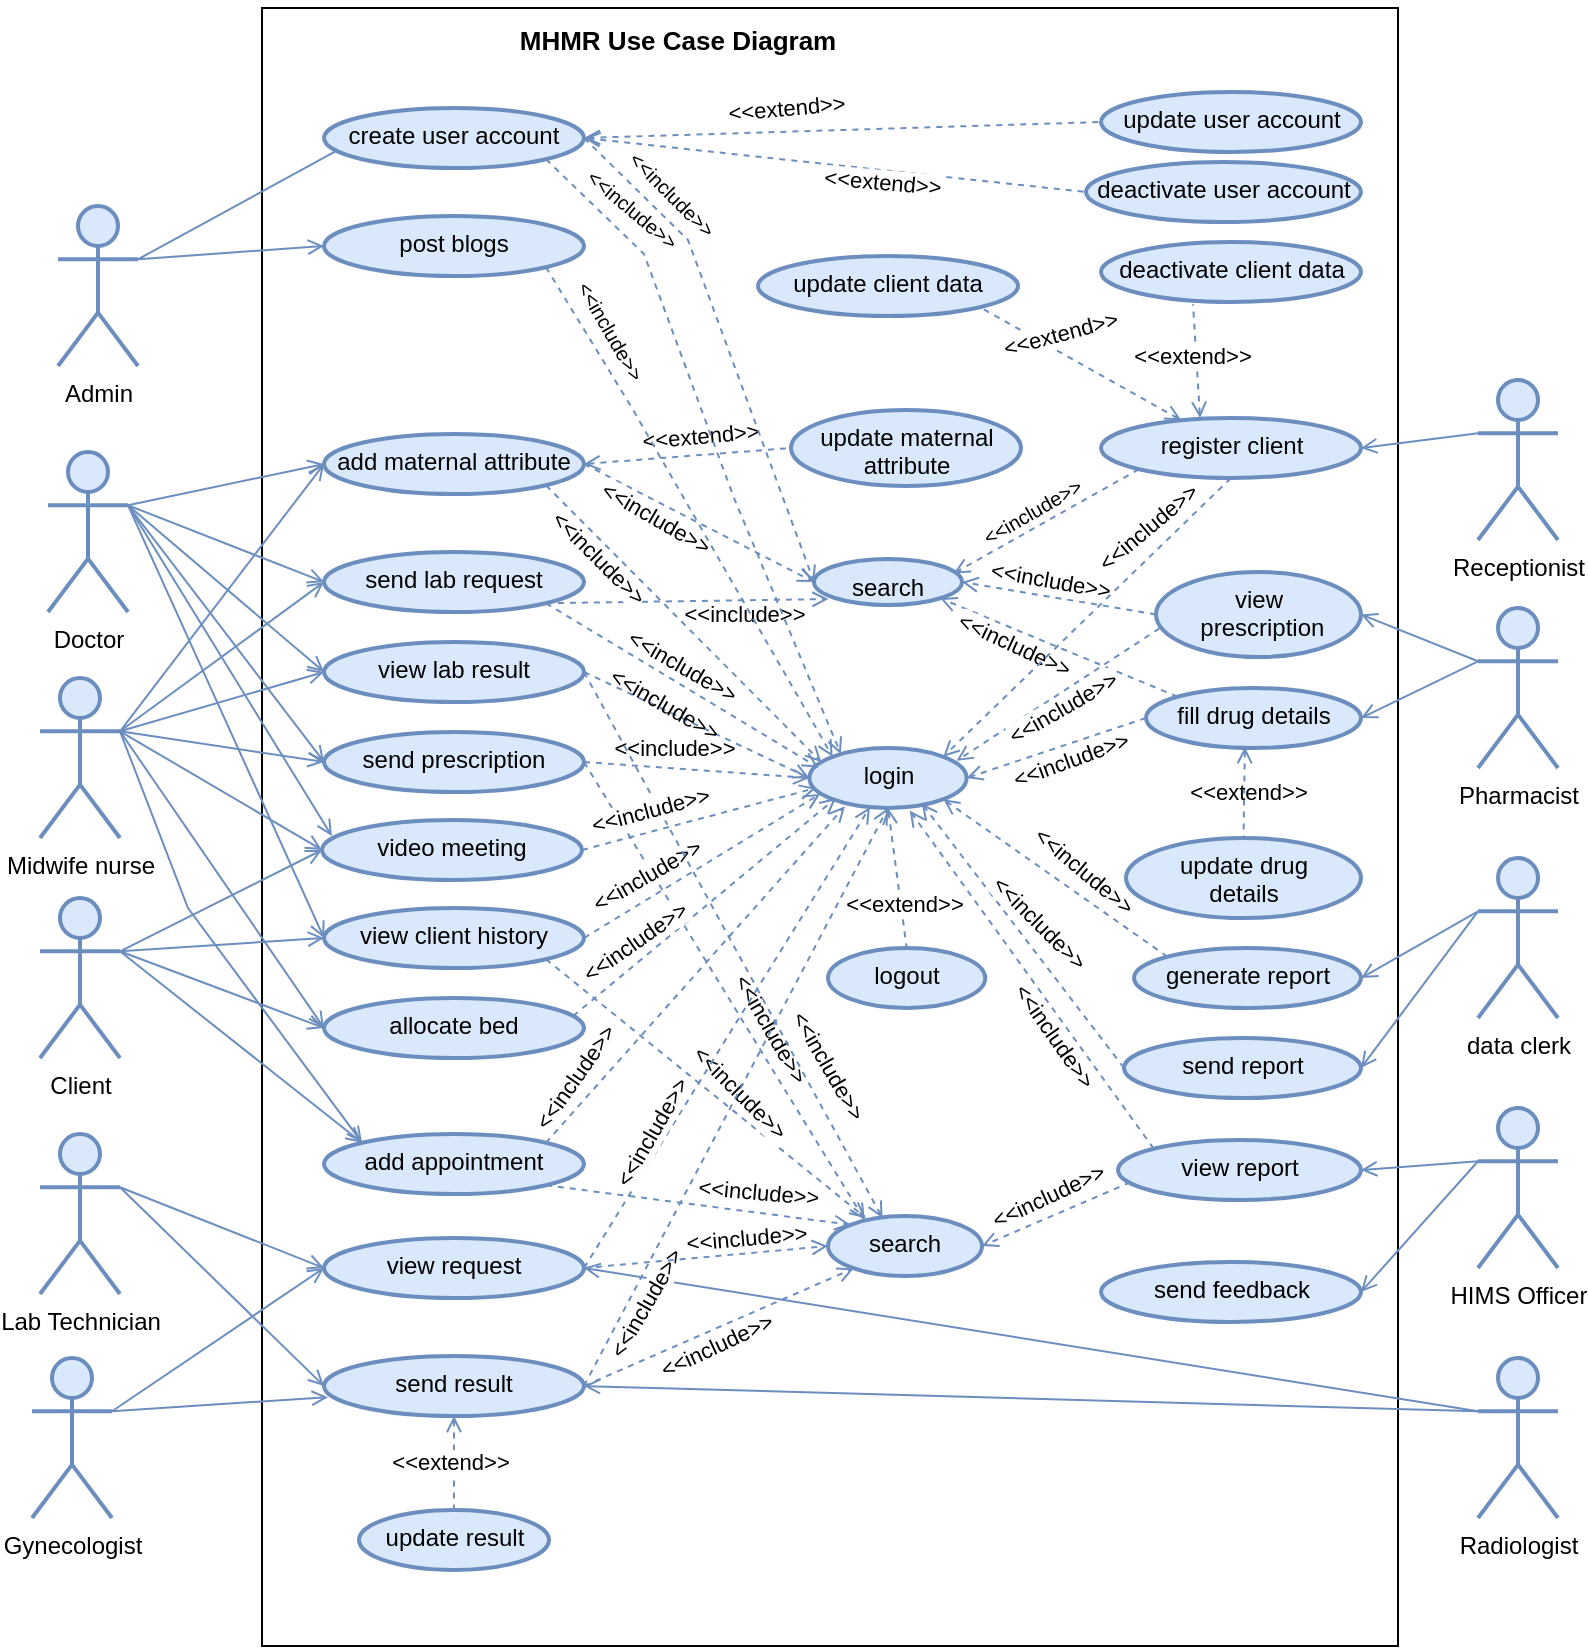 <mxfile version="18.2.0" type="github">
  <diagram id="ftHDJsCwS-N9WV5DZKyB" name="Page-1">
    <mxGraphModel dx="868" dy="468" grid="0" gridSize="10" guides="1" tooltips="1" connect="1" arrows="1" fold="1" page="1" pageScale="1" pageWidth="850" pageHeight="1100" math="0" shadow="0">
      <root>
        <mxCell id="0" />
        <mxCell id="1" parent="0" />
        <mxCell id="4s9nhKdhcSExY_lbLFu8-13" value="" style="rounded=0;whiteSpace=wrap;html=1;strokeWidth=1;" parent="1" vertex="1">
          <mxGeometry x="162" y="44" width="568" height="819" as="geometry" />
        </mxCell>
        <mxCell id="4s9nhKdhcSExY_lbLFu8-15" value="" style="rounded=0;orthogonalLoop=1;jettySize=auto;html=1;endArrow=open;endFill=0;strokeWidth=1;fillColor=#dae8fc;strokeColor=#6c8ebf;exitX=1;exitY=0.333;exitDx=0;exitDy=0;exitPerimeter=0;" parent="1" source="4s9nhKdhcSExY_lbLFu8-16" edge="1">
          <mxGeometry relative="1" as="geometry">
            <mxPoint x="118" y="123.97" as="sourcePoint" />
            <mxPoint x="208.665" y="110.233" as="targetPoint" />
          </mxGeometry>
        </mxCell>
        <mxCell id="4s9nhKdhcSExY_lbLFu8-16" value="Admin" style="shape=umlActor;verticalLabelPosition=bottom;verticalAlign=top;html=1;outlineConnect=0;strokeWidth=2;fillColor=#dae8fc;strokeColor=#6c8ebf;" parent="1" vertex="1">
          <mxGeometry x="60" y="143" width="40" height="80" as="geometry" />
        </mxCell>
        <mxCell id="4s9nhKdhcSExY_lbLFu8-18" value="update user account" style="ellipse;whiteSpace=wrap;html=1;verticalAlign=top;strokeWidth=2;fillColor=#dae8fc;strokeColor=#6c8ebf;" parent="1" vertex="1">
          <mxGeometry x="581.5" y="86" width="130" height="30" as="geometry" />
        </mxCell>
        <mxCell id="4s9nhKdhcSExY_lbLFu8-23" value="deactivate user account" style="ellipse;whiteSpace=wrap;html=1;verticalAlign=top;strokeWidth=2;fillColor=#dae8fc;strokeColor=#6c8ebf;" parent="1" vertex="1">
          <mxGeometry x="574" y="121" width="137.5" height="30" as="geometry" />
        </mxCell>
        <mxCell id="4s9nhKdhcSExY_lbLFu8-24" value="" style="rounded=0;orthogonalLoop=1;jettySize=auto;html=1;endArrow=none;endFill=0;strokeWidth=1;fillColor=#dae8fc;strokeColor=#6c8ebf;exitX=1;exitY=0.5;exitDx=0;exitDy=0;dashed=1;entryX=0;entryY=0.5;entryDx=0;entryDy=0;startArrow=open;startFill=0;" parent="1" source="4s9nhKdhcSExY_lbLFu8-17" target="4s9nhKdhcSExY_lbLFu8-23" edge="1">
          <mxGeometry relative="1" as="geometry">
            <mxPoint x="100" y="163.333" as="sourcePoint" />
            <mxPoint x="218.665" y="120.233" as="targetPoint" />
          </mxGeometry>
        </mxCell>
        <mxCell id="4s9nhKdhcSExY_lbLFu8-25" value="" style="rounded=0;orthogonalLoop=1;jettySize=auto;html=1;endArrow=none;endFill=0;strokeWidth=1;fillColor=#dae8fc;strokeColor=#6c8ebf;exitX=1;exitY=0.5;exitDx=0;exitDy=0;dashed=1;entryX=0;entryY=0.5;entryDx=0;entryDy=0;startArrow=open;startFill=0;" parent="1" source="4s9nhKdhcSExY_lbLFu8-17" target="4s9nhKdhcSExY_lbLFu8-18" edge="1">
          <mxGeometry relative="1" as="geometry">
            <mxPoint x="348" y="122" as="sourcePoint" />
            <mxPoint x="435" y="165" as="targetPoint" />
          </mxGeometry>
        </mxCell>
        <mxCell id="4s9nhKdhcSExY_lbLFu8-26" value="&amp;lt;&amp;lt;extend&amp;gt;&amp;gt;" style="edgeLabel;html=1;align=center;verticalAlign=middle;resizable=0;points=[];rotation=-5;" parent="4s9nhKdhcSExY_lbLFu8-25" vertex="1" connectable="0">
          <mxGeometry x="-0.243" y="-1" relative="1" as="geometry">
            <mxPoint x="3" y="-13" as="offset" />
          </mxGeometry>
        </mxCell>
        <mxCell id="4s9nhKdhcSExY_lbLFu8-27" value="&amp;lt;&amp;lt;extend&amp;gt;&amp;gt;" style="edgeLabel;html=1;align=center;verticalAlign=middle;resizable=0;points=[];rotation=5;" parent="1" vertex="1" connectable="0">
          <mxGeometry x="472" y="131.0" as="geometry" />
        </mxCell>
        <mxCell id="4s9nhKdhcSExY_lbLFu8-28" style="edgeStyle=none;rounded=0;orthogonalLoop=1;jettySize=auto;html=1;exitX=0.5;exitY=1;exitDx=0;exitDy=0;dashed=1;endArrow=open;endFill=0;strokeWidth=2;" parent="1" source="4s9nhKdhcSExY_lbLFu8-23" target="4s9nhKdhcSExY_lbLFu8-23" edge="1">
          <mxGeometry relative="1" as="geometry" />
        </mxCell>
        <mxCell id="4s9nhKdhcSExY_lbLFu8-30" value="" style="rounded=0;orthogonalLoop=1;jettySize=auto;html=1;endArrow=open;endFill=0;strokeWidth=1;fillColor=#dae8fc;strokeColor=#6c8ebf;exitX=1;exitY=0.333;exitDx=0;exitDy=0;exitPerimeter=0;entryX=0;entryY=0.5;entryDx=0;entryDy=0;" parent="1" source="4s9nhKdhcSExY_lbLFu8-16" target="4s9nhKdhcSExY_lbLFu8-29" edge="1">
          <mxGeometry relative="1" as="geometry">
            <mxPoint x="100" y="163.333" as="sourcePoint" />
            <mxPoint x="218.665" y="120.233" as="targetPoint" />
          </mxGeometry>
        </mxCell>
        <mxCell id="4s9nhKdhcSExY_lbLFu8-31" value="Receptionist" style="shape=umlActor;verticalLabelPosition=bottom;verticalAlign=top;html=1;outlineConnect=0;strokeWidth=2;fillColor=#dae8fc;strokeColor=#6c8ebf;" parent="1" vertex="1">
          <mxGeometry x="770" y="230" width="40" height="80" as="geometry" />
        </mxCell>
        <mxCell id="4s9nhKdhcSExY_lbLFu8-33" value="" style="rounded=0;orthogonalLoop=1;jettySize=auto;html=1;endArrow=open;endFill=0;strokeWidth=1;fillColor=#dae8fc;strokeColor=#6c8ebf;exitX=0;exitY=0.333;exitDx=0;exitDy=0;exitPerimeter=0;entryX=1;entryY=0.5;entryDx=0;entryDy=0;" parent="1" source="4s9nhKdhcSExY_lbLFu8-31" target="4s9nhKdhcSExY_lbLFu8-34" edge="1">
          <mxGeometry relative="1" as="geometry">
            <mxPoint x="90" y="279.667" as="sourcePoint" />
            <mxPoint x="208.665" y="223.233" as="targetPoint" />
          </mxGeometry>
        </mxCell>
        <mxCell id="4s9nhKdhcSExY_lbLFu8-37" value="update client data" style="ellipse;whiteSpace=wrap;html=1;verticalAlign=top;strokeWidth=2;fillColor=#dae8fc;strokeColor=#6c8ebf;" parent="1" vertex="1">
          <mxGeometry x="410" y="168" width="130" height="30" as="geometry" />
        </mxCell>
        <mxCell id="4s9nhKdhcSExY_lbLFu8-38" value="deactivate client data" style="ellipse;whiteSpace=wrap;html=1;verticalAlign=top;strokeWidth=2;fillColor=#dae8fc;strokeColor=#6c8ebf;" parent="1" vertex="1">
          <mxGeometry x="581.5" y="161" width="130" height="30" as="geometry" />
        </mxCell>
        <mxCell id="4s9nhKdhcSExY_lbLFu8-39" value="" style="rounded=0;orthogonalLoop=1;jettySize=auto;html=1;endArrow=none;endFill=0;strokeWidth=1;fillColor=#dae8fc;strokeColor=#6c8ebf;exitX=0.381;exitY=-0.001;exitDx=0;exitDy=0;dashed=1;entryX=0.354;entryY=1.038;entryDx=0;entryDy=0;startArrow=open;startFill=0;exitPerimeter=0;entryPerimeter=0;" parent="1" source="4s9nhKdhcSExY_lbLFu8-34" target="4s9nhKdhcSExY_lbLFu8-38" edge="1">
          <mxGeometry relative="1" as="geometry">
            <mxPoint x="338" y="202" as="sourcePoint" />
            <mxPoint x="218.665" y="210.233" as="targetPoint" />
          </mxGeometry>
        </mxCell>
        <mxCell id="4s9nhKdhcSExY_lbLFu8-40" value="" style="rounded=0;orthogonalLoop=1;jettySize=auto;html=1;endArrow=none;endFill=0;strokeWidth=1;fillColor=#dae8fc;strokeColor=#6c8ebf;dashed=1;entryX=1;entryY=1;entryDx=0;entryDy=0;startArrow=open;startFill=0;" parent="1" source="4s9nhKdhcSExY_lbLFu8-34" target="4s9nhKdhcSExY_lbLFu8-37" edge="1">
          <mxGeometry relative="1" as="geometry">
            <mxPoint x="338" y="202" as="sourcePoint" />
            <mxPoint x="435" y="255" as="targetPoint" />
          </mxGeometry>
        </mxCell>
        <mxCell id="4s9nhKdhcSExY_lbLFu8-41" value="&amp;lt;&amp;lt;extend&amp;gt;&amp;gt;" style="edgeLabel;html=1;align=center;verticalAlign=middle;resizable=0;points=[];rotation=-15;" parent="4s9nhKdhcSExY_lbLFu8-40" vertex="1" connectable="0">
          <mxGeometry x="-0.243" y="-1" relative="1" as="geometry">
            <mxPoint x="-24" y="-21" as="offset" />
          </mxGeometry>
        </mxCell>
        <mxCell id="4s9nhKdhcSExY_lbLFu8-43" style="edgeStyle=none;rounded=0;orthogonalLoop=1;jettySize=auto;html=1;exitX=0.5;exitY=1;exitDx=0;exitDy=0;dashed=1;endArrow=open;endFill=0;strokeWidth=2;" parent="1" source="4s9nhKdhcSExY_lbLFu8-38" target="4s9nhKdhcSExY_lbLFu8-38" edge="1">
          <mxGeometry relative="1" as="geometry" />
        </mxCell>
        <mxCell id="4s9nhKdhcSExY_lbLFu8-44" value="Doctor" style="shape=umlActor;verticalLabelPosition=bottom;verticalAlign=top;html=1;outlineConnect=0;strokeWidth=2;fillColor=#dae8fc;strokeColor=#6c8ebf;" parent="1" vertex="1">
          <mxGeometry x="55" y="266" width="40" height="80" as="geometry" />
        </mxCell>
        <mxCell id="4s9nhKdhcSExY_lbLFu8-49" value="" style="rounded=0;orthogonalLoop=1;jettySize=auto;html=1;endArrow=open;endFill=0;strokeWidth=1;fillColor=#dae8fc;strokeColor=#6c8ebf;exitX=1;exitY=0.333;exitDx=0;exitDy=0;exitPerimeter=0;entryX=0;entryY=0.5;entryDx=0;entryDy=0;" parent="1" source="4s9nhKdhcSExY_lbLFu8-44" target="4s9nhKdhcSExY_lbLFu8-50" edge="1">
          <mxGeometry relative="1" as="geometry">
            <mxPoint x="110" y="356.667" as="sourcePoint" />
            <mxPoint x="228.665" y="333.233" as="targetPoint" />
          </mxGeometry>
        </mxCell>
        <mxCell id="4s9nhKdhcSExY_lbLFu8-55" value="&lt;div&gt;update maternal &lt;br&gt;&lt;/div&gt;&lt;div&gt;attribute&lt;/div&gt;" style="ellipse;whiteSpace=wrap;html=1;verticalAlign=top;strokeWidth=2;fillColor=#dae8fc;strokeColor=#6c8ebf;" parent="1" vertex="1">
          <mxGeometry x="426.5" y="245" width="115" height="38" as="geometry" />
        </mxCell>
        <mxCell id="4s9nhKdhcSExY_lbLFu8-56" value="" style="rounded=0;orthogonalLoop=1;jettySize=auto;html=1;endArrow=none;endFill=0;strokeWidth=1;fillColor=#dae8fc;strokeColor=#6c8ebf;exitX=1;exitY=0.5;exitDx=0;exitDy=0;dashed=1;entryX=0;entryY=0.5;entryDx=0;entryDy=0;startArrow=open;startFill=0;" parent="1" source="4s9nhKdhcSExY_lbLFu8-50" target="4s9nhKdhcSExY_lbLFu8-55" edge="1">
          <mxGeometry relative="1" as="geometry">
            <mxPoint x="339.98" y="308" as="sourcePoint" />
            <mxPoint x="445" y="345" as="targetPoint" />
          </mxGeometry>
        </mxCell>
        <mxCell id="4s9nhKdhcSExY_lbLFu8-57" value="&lt;div&gt;&amp;lt;&amp;lt;extend&amp;gt;&amp;gt;&lt;/div&gt;" style="edgeLabel;html=1;align=center;verticalAlign=middle;resizable=0;points=[];rotation=-5;" parent="4s9nhKdhcSExY_lbLFu8-56" vertex="1" connectable="0">
          <mxGeometry x="-0.243" y="-1" relative="1" as="geometry">
            <mxPoint x="18" y="-12" as="offset" />
          </mxGeometry>
        </mxCell>
        <mxCell id="4s9nhKdhcSExY_lbLFu8-58" value="" style="rounded=0;orthogonalLoop=1;jettySize=auto;html=1;endArrow=open;endFill=0;strokeWidth=1;fillColor=#dae8fc;strokeColor=#6c8ebf;exitX=1;exitY=0.333;exitDx=0;exitDy=0;exitPerimeter=0;entryX=0;entryY=0.5;entryDx=0;entryDy=0;" parent="1" source="4s9nhKdhcSExY_lbLFu8-44" target="4s9nhKdhcSExY_lbLFu8-53" edge="1">
          <mxGeometry relative="1" as="geometry">
            <mxPoint x="100" y="377.667" as="sourcePoint" />
            <mxPoint x="210" y="420" as="targetPoint" />
          </mxGeometry>
        </mxCell>
        <mxCell id="4s9nhKdhcSExY_lbLFu8-59" value="" style="rounded=0;orthogonalLoop=1;jettySize=auto;html=1;endArrow=open;endFill=0;strokeWidth=1;fillColor=#dae8fc;strokeColor=#6c8ebf;exitX=1;exitY=0.333;exitDx=0;exitDy=0;exitPerimeter=0;entryX=0;entryY=0.5;entryDx=0;entryDy=0;" parent="1" source="4s9nhKdhcSExY_lbLFu8-44" target="4s9nhKdhcSExY_lbLFu8-52" edge="1">
          <mxGeometry relative="1" as="geometry">
            <mxPoint x="110" y="387.667" as="sourcePoint" />
            <mxPoint x="228" y="325" as="targetPoint" />
          </mxGeometry>
        </mxCell>
        <mxCell id="4s9nhKdhcSExY_lbLFu8-61" value="" style="rounded=0;orthogonalLoop=1;jettySize=auto;html=1;endArrow=open;endFill=0;strokeWidth=1;fillColor=#dae8fc;strokeColor=#6c8ebf;exitX=1;exitY=0.333;exitDx=0;exitDy=0;exitPerimeter=0;entryX=0;entryY=0.5;entryDx=0;entryDy=0;" parent="1" source="4s9nhKdhcSExY_lbLFu8-44" target="4s9nhKdhcSExY_lbLFu8-51" edge="1">
          <mxGeometry relative="1" as="geometry">
            <mxPoint x="130" y="407.667" as="sourcePoint" />
            <mxPoint x="248" y="345" as="targetPoint" />
          </mxGeometry>
        </mxCell>
        <mxCell id="4s9nhKdhcSExY_lbLFu8-62" value="Midwife nurse" style="shape=umlActor;verticalLabelPosition=bottom;verticalAlign=top;html=1;outlineConnect=0;strokeWidth=2;fillColor=#dae8fc;strokeColor=#6c8ebf;" parent="1" vertex="1">
          <mxGeometry x="51" y="379" width="40" height="80" as="geometry" />
        </mxCell>
        <mxCell id="4s9nhKdhcSExY_lbLFu8-63" value="" style="rounded=0;orthogonalLoop=1;jettySize=auto;html=1;endArrow=open;endFill=0;strokeWidth=1;fillColor=#dae8fc;strokeColor=#6c8ebf;exitX=1;exitY=0.333;exitDx=0;exitDy=0;exitPerimeter=0;entryX=0;entryY=0.5;entryDx=0;entryDy=0;" parent="1" source="4s9nhKdhcSExY_lbLFu8-62" target="4s9nhKdhcSExY_lbLFu8-50" edge="1">
          <mxGeometry relative="1" as="geometry">
            <mxPoint x="700" y="324.667" as="sourcePoint" />
            <mxPoint x="818" y="262" as="targetPoint" />
          </mxGeometry>
        </mxCell>
        <mxCell id="4s9nhKdhcSExY_lbLFu8-64" value="" style="rounded=0;orthogonalLoop=1;jettySize=auto;html=1;endArrow=open;endFill=0;strokeWidth=1;fillColor=#dae8fc;strokeColor=#6c8ebf;exitX=1;exitY=0.333;exitDx=0;exitDy=0;exitPerimeter=0;entryX=0;entryY=0.5;entryDx=0;entryDy=0;" parent="1" source="4s9nhKdhcSExY_lbLFu8-62" target="4s9nhKdhcSExY_lbLFu8-53" edge="1">
          <mxGeometry relative="1" as="geometry">
            <mxPoint x="700" y="326.667" as="sourcePoint" />
            <mxPoint x="338" y="424" as="targetPoint" />
          </mxGeometry>
        </mxCell>
        <mxCell id="4s9nhKdhcSExY_lbLFu8-65" value="" style="rounded=0;orthogonalLoop=1;jettySize=auto;html=1;endArrow=open;endFill=0;strokeWidth=1;fillColor=#dae8fc;strokeColor=#6c8ebf;exitX=1;exitY=0.333;exitDx=0;exitDy=0;exitPerimeter=0;entryX=0;entryY=0.5;entryDx=0;entryDy=0;" parent="1" source="4s9nhKdhcSExY_lbLFu8-62" target="4s9nhKdhcSExY_lbLFu8-52" edge="1">
          <mxGeometry relative="1" as="geometry">
            <mxPoint x="720" y="347.667" as="sourcePoint" />
            <mxPoint x="818" y="345" as="targetPoint" />
          </mxGeometry>
        </mxCell>
        <mxCell id="4s9nhKdhcSExY_lbLFu8-67" value="" style="rounded=0;orthogonalLoop=1;jettySize=auto;html=1;endArrow=open;endFill=0;strokeWidth=1;fillColor=#dae8fc;strokeColor=#6c8ebf;exitX=1;exitY=0.333;exitDx=0;exitDy=0;exitPerimeter=0;entryX=0;entryY=0.5;entryDx=0;entryDy=0;" parent="1" source="4s9nhKdhcSExY_lbLFu8-62" target="4s9nhKdhcSExY_lbLFu8-51" edge="1">
          <mxGeometry relative="1" as="geometry">
            <mxPoint x="700" y="326.667" as="sourcePoint" />
            <mxPoint x="818" y="304" as="targetPoint" />
          </mxGeometry>
        </mxCell>
        <mxCell id="4s9nhKdhcSExY_lbLFu8-69" value="Client" style="shape=umlActor;verticalLabelPosition=bottom;verticalAlign=top;html=1;outlineConnect=0;strokeWidth=2;fillColor=#dae8fc;strokeColor=#6c8ebf;" parent="1" vertex="1">
          <mxGeometry x="51" y="489" width="40" height="80" as="geometry" />
        </mxCell>
        <mxCell id="4s9nhKdhcSExY_lbLFu8-70" value="" style="rounded=0;orthogonalLoop=1;jettySize=auto;html=1;endArrow=open;endFill=0;strokeWidth=1;fillColor=#dae8fc;strokeColor=#6c8ebf;exitX=1;exitY=0.333;exitDx=0;exitDy=0;exitPerimeter=0;entryX=0;entryY=0;entryDx=0;entryDy=0;" parent="1" source="4s9nhKdhcSExY_lbLFu8-69" target="4s9nhKdhcSExY_lbLFu8-68" edge="1">
          <mxGeometry relative="1" as="geometry">
            <mxPoint x="670" y="337.667" as="sourcePoint" />
            <mxPoint x="550.962" y="410.393" as="targetPoint" />
          </mxGeometry>
        </mxCell>
        <mxCell id="4s9nhKdhcSExY_lbLFu8-72" value="" style="rounded=0;orthogonalLoop=1;jettySize=auto;html=1;endArrow=open;endFill=0;strokeWidth=1;fillColor=#dae8fc;strokeColor=#6c8ebf;exitX=1;exitY=0.333;exitDx=0;exitDy=0;exitPerimeter=0;entryX=0;entryY=0.5;entryDx=0;entryDy=0;" parent="1" source="4s9nhKdhcSExY_lbLFu8-69" target="4s9nhKdhcSExY_lbLFu8-71" edge="1">
          <mxGeometry relative="1" as="geometry">
            <mxPoint x="670" y="466.667" as="sourcePoint" />
            <mxPoint x="570" y="421" as="targetPoint" />
          </mxGeometry>
        </mxCell>
        <mxCell id="4s9nhKdhcSExY_lbLFu8-74" value="" style="rounded=0;orthogonalLoop=1;jettySize=auto;html=1;endArrow=open;endFill=0;strokeWidth=1;fillColor=#dae8fc;strokeColor=#6c8ebf;exitX=1;exitY=0.333;exitDx=0;exitDy=0;exitPerimeter=0;entryX=0;entryY=0.5;entryDx=0;entryDy=0;" parent="1" source="4s9nhKdhcSExY_lbLFu8-44" target="4s9nhKdhcSExY_lbLFu8-71" edge="1">
          <mxGeometry relative="1" as="geometry">
            <mxPoint x="100" y="377.667" as="sourcePoint" />
            <mxPoint x="218" y="475" as="targetPoint" />
          </mxGeometry>
        </mxCell>
        <mxCell id="4s9nhKdhcSExY_lbLFu8-75" value="Pharmacist" style="shape=umlActor;verticalLabelPosition=bottom;verticalAlign=top;html=1;outlineConnect=0;strokeWidth=2;fillColor=#dae8fc;strokeColor=#6c8ebf;" parent="1" vertex="1">
          <mxGeometry x="770" y="344" width="40" height="80" as="geometry" />
        </mxCell>
        <mxCell id="4s9nhKdhcSExY_lbLFu8-76" value="" style="rounded=0;orthogonalLoop=1;jettySize=auto;html=1;endArrow=open;endFill=0;strokeWidth=1;fillColor=#dae8fc;strokeColor=#6c8ebf;exitX=0;exitY=0.333;exitDx=0;exitDy=0;exitPerimeter=0;entryX=1;entryY=0.5;entryDx=0;entryDy=0;" parent="1" source="4s9nhKdhcSExY_lbLFu8-75" target="4s9nhKdhcSExY_lbLFu8-77" edge="1">
          <mxGeometry relative="1" as="geometry">
            <mxPoint x="110" y="615.667" as="sourcePoint" />
            <mxPoint x="673" y="368" as="targetPoint" />
          </mxGeometry>
        </mxCell>
        <mxCell id="4s9nhKdhcSExY_lbLFu8-82" value="&lt;div&gt;update drug &lt;br&gt;&lt;/div&gt;&lt;div&gt;details&lt;/div&gt;" style="ellipse;whiteSpace=wrap;html=1;verticalAlign=top;strokeWidth=2;fillColor=#dae8fc;strokeColor=#6c8ebf;" parent="1" vertex="1">
          <mxGeometry x="594" y="459" width="117.5" height="40" as="geometry" />
        </mxCell>
        <mxCell id="4s9nhKdhcSExY_lbLFu8-83" value="" style="rounded=0;orthogonalLoop=1;jettySize=auto;html=1;endArrow=none;endFill=0;strokeWidth=1;fillColor=#dae8fc;strokeColor=#6c8ebf;exitX=0.46;exitY=0.984;exitDx=0;exitDy=0;dashed=1;entryX=0.5;entryY=0;entryDx=0;entryDy=0;startArrow=open;startFill=0;exitPerimeter=0;" parent="1" source="4s9nhKdhcSExY_lbLFu8-78" target="4s9nhKdhcSExY_lbLFu8-82" edge="1">
          <mxGeometry relative="1" as="geometry">
            <mxPoint x="339.98" y="567" as="sourcePoint" />
            <mxPoint x="445" y="604" as="targetPoint" />
          </mxGeometry>
        </mxCell>
        <mxCell id="4s9nhKdhcSExY_lbLFu8-85" value="" style="rounded=0;orthogonalLoop=1;jettySize=auto;html=1;endArrow=open;endFill=0;strokeWidth=1;fillColor=#dae8fc;strokeColor=#6c8ebf;exitX=1;exitY=0.333;exitDx=0;exitDy=0;exitPerimeter=0;entryX=0;entryY=0.5;entryDx=0;entryDy=0;" parent="1" source="4s9nhKdhcSExY_lbLFu8-102" target="4s9nhKdhcSExY_lbLFu8-80" edge="1">
          <mxGeometry relative="1" as="geometry">
            <mxPoint x="100" y="636.667" as="sourcePoint" />
            <mxPoint x="210" y="679" as="targetPoint" />
          </mxGeometry>
        </mxCell>
        <mxCell id="4s9nhKdhcSExY_lbLFu8-86" value="" style="rounded=0;orthogonalLoop=1;jettySize=auto;html=1;endArrow=open;endFill=0;strokeWidth=1;fillColor=#dae8fc;strokeColor=#6c8ebf;entryX=0;entryY=0.5;entryDx=0;entryDy=0;exitX=1;exitY=0.333;exitDx=0;exitDy=0;exitPerimeter=0;" parent="1" source="4s9nhKdhcSExY_lbLFu8-102" target="4s9nhKdhcSExY_lbLFu8-79" edge="1">
          <mxGeometry relative="1" as="geometry">
            <mxPoint x="110" y="646.667" as="sourcePoint" />
            <mxPoint x="228" y="584" as="targetPoint" />
          </mxGeometry>
        </mxCell>
        <mxCell id="4s9nhKdhcSExY_lbLFu8-88" value="" style="rounded=0;orthogonalLoop=1;jettySize=auto;html=1;endArrow=open;endFill=0;strokeWidth=1;fillColor=#dae8fc;strokeColor=#6c8ebf;exitX=0;exitY=0.333;exitDx=0;exitDy=0;exitPerimeter=0;entryX=1;entryY=0.5;entryDx=0;entryDy=0;" parent="1" source="4s9nhKdhcSExY_lbLFu8-75" target="4s9nhKdhcSExY_lbLFu8-78" edge="1">
          <mxGeometry relative="1" as="geometry">
            <mxPoint x="130" y="666.667" as="sourcePoint" />
            <mxPoint x="248" y="604" as="targetPoint" />
          </mxGeometry>
        </mxCell>
        <mxCell id="4s9nhKdhcSExY_lbLFu8-89" value="Radiologist" style="shape=umlActor;verticalLabelPosition=bottom;verticalAlign=top;html=1;outlineConnect=0;strokeWidth=2;fillColor=#dae8fc;strokeColor=#6c8ebf;" parent="1" vertex="1">
          <mxGeometry x="770" y="719" width="40" height="80" as="geometry" />
        </mxCell>
        <mxCell id="4s9nhKdhcSExY_lbLFu8-91" value="" style="rounded=0;orthogonalLoop=1;jettySize=auto;html=1;endArrow=open;endFill=0;strokeWidth=1;fillColor=#dae8fc;strokeColor=#6c8ebf;exitX=0;exitY=0.333;exitDx=0;exitDy=0;exitPerimeter=0;entryX=1;entryY=0.5;entryDx=0;entryDy=0;" parent="1" source="4s9nhKdhcSExY_lbLFu8-89" target="4s9nhKdhcSExY_lbLFu8-80" edge="1">
          <mxGeometry relative="1" as="geometry">
            <mxPoint x="700" y="585.667" as="sourcePoint" />
            <mxPoint x="338" y="683" as="targetPoint" />
          </mxGeometry>
        </mxCell>
        <mxCell id="4s9nhKdhcSExY_lbLFu8-92" value="" style="rounded=0;orthogonalLoop=1;jettySize=auto;html=1;endArrow=open;endFill=0;strokeWidth=1;fillColor=#dae8fc;strokeColor=#6c8ebf;exitX=0;exitY=0.333;exitDx=0;exitDy=0;exitPerimeter=0;entryX=1;entryY=0.5;entryDx=0;entryDy=0;" parent="1" source="4s9nhKdhcSExY_lbLFu8-89" target="4s9nhKdhcSExY_lbLFu8-79" edge="1">
          <mxGeometry relative="1" as="geometry">
            <mxPoint x="720" y="606.667" as="sourcePoint" />
            <mxPoint x="818" y="604" as="targetPoint" />
          </mxGeometry>
        </mxCell>
        <mxCell id="4s9nhKdhcSExY_lbLFu8-95" value="generate report" style="ellipse;whiteSpace=wrap;html=1;verticalAlign=top;strokeWidth=2;fillColor=#dae8fc;strokeColor=#6c8ebf;" parent="1" vertex="1">
          <mxGeometry x="598" y="514" width="113.5" height="30" as="geometry" />
        </mxCell>
        <mxCell id="4s9nhKdhcSExY_lbLFu8-96" value="data clerk" style="shape=umlActor;verticalLabelPosition=bottom;verticalAlign=top;html=1;outlineConnect=0;strokeWidth=2;fillColor=#dae8fc;strokeColor=#6c8ebf;" parent="1" vertex="1">
          <mxGeometry x="770" y="469" width="40" height="80" as="geometry" />
        </mxCell>
        <mxCell id="4s9nhKdhcSExY_lbLFu8-97" value="" style="rounded=0;orthogonalLoop=1;jettySize=auto;html=1;endArrow=open;endFill=0;strokeWidth=1;fillColor=#dae8fc;strokeColor=#6c8ebf;exitX=0;exitY=0.333;exitDx=0;exitDy=0;exitPerimeter=0;entryX=1;entryY=0.5;entryDx=0;entryDy=0;" parent="1" source="4s9nhKdhcSExY_lbLFu8-96" target="4s9nhKdhcSExY_lbLFu8-95" edge="1">
          <mxGeometry relative="1" as="geometry">
            <mxPoint x="671.99" y="421.667" as="sourcePoint" />
            <mxPoint x="552.952" y="494.393" as="targetPoint" />
          </mxGeometry>
        </mxCell>
        <mxCell id="4s9nhKdhcSExY_lbLFu8-99" value="" style="rounded=0;orthogonalLoop=1;jettySize=auto;html=1;endArrow=open;endFill=0;strokeWidth=1;fillColor=#dae8fc;strokeColor=#6c8ebf;exitX=0;exitY=0.333;exitDx=0;exitDy=0;exitPerimeter=0;entryX=1;entryY=0.5;entryDx=0;entryDy=0;" parent="1" source="4s9nhKdhcSExY_lbLFu8-96" target="4s9nhKdhcSExY_lbLFu8-110" edge="1">
          <mxGeometry relative="1" as="geometry">
            <mxPoint x="671.99" y="550.667" as="sourcePoint" />
            <mxPoint x="391.99" y="745" as="targetPoint" />
          </mxGeometry>
        </mxCell>
        <mxCell id="4s9nhKdhcSExY_lbLFu8-101" value="" style="rounded=0;orthogonalLoop=1;jettySize=auto;html=1;endArrow=open;endFill=0;strokeWidth=1;fillColor=#dae8fc;strokeColor=#6c8ebf;exitX=1;exitY=0.333;exitDx=0;exitDy=0;exitPerimeter=0;entryX=0.015;entryY=0.686;entryDx=0;entryDy=0;entryPerimeter=0;" parent="1" source="4s9nhKdhcSExY_lbLFu8-106" target="4s9nhKdhcSExY_lbLFu8-80" edge="1">
          <mxGeometry relative="1" as="geometry">
            <mxPoint x="80" y="840" as="sourcePoint" />
            <mxPoint x="201" y="780" as="targetPoint" />
          </mxGeometry>
        </mxCell>
        <mxCell id="4s9nhKdhcSExY_lbLFu8-102" value="Lab Technician " style="shape=umlActor;verticalLabelPosition=bottom;verticalAlign=top;html=1;outlineConnect=0;strokeWidth=2;fillColor=#dae8fc;strokeColor=#6c8ebf;" parent="1" vertex="1">
          <mxGeometry x="51" y="607" width="40" height="80" as="geometry" />
        </mxCell>
        <mxCell id="4s9nhKdhcSExY_lbLFu8-106" value="Gynecologist " style="shape=umlActor;verticalLabelPosition=bottom;verticalAlign=top;html=1;outlineConnect=0;strokeWidth=2;fillColor=#dae8fc;strokeColor=#6c8ebf;" parent="1" vertex="1">
          <mxGeometry x="47" y="719" width="40" height="80" as="geometry" />
        </mxCell>
        <mxCell id="4s9nhKdhcSExY_lbLFu8-107" value="update result" style="ellipse;whiteSpace=wrap;html=1;verticalAlign=top;strokeWidth=2;fillColor=#dae8fc;strokeColor=#6c8ebf;" parent="1" vertex="1">
          <mxGeometry x="210.5" y="795" width="95" height="30" as="geometry" />
        </mxCell>
        <mxCell id="4s9nhKdhcSExY_lbLFu8-108" value="" style="rounded=0;orthogonalLoop=1;jettySize=auto;html=1;endArrow=none;endFill=0;strokeWidth=1;fillColor=#dae8fc;strokeColor=#6c8ebf;dashed=1;entryX=0.5;entryY=0;entryDx=0;entryDy=0;startArrow=open;startFill=0;exitX=0.5;exitY=1;exitDx=0;exitDy=0;" parent="1" source="4s9nhKdhcSExY_lbLFu8-80" target="4s9nhKdhcSExY_lbLFu8-107" edge="1">
          <mxGeometry relative="1" as="geometry">
            <mxPoint x="266" y="795" as="sourcePoint" />
            <mxPoint x="475" y="777" as="targetPoint" />
          </mxGeometry>
        </mxCell>
        <mxCell id="4s9nhKdhcSExY_lbLFu8-109" value="&amp;lt;&amp;lt;extend&amp;gt;&amp;gt;" style="edgeLabel;html=1;align=center;verticalAlign=middle;resizable=0;points=[];rotation=0;" parent="4s9nhKdhcSExY_lbLFu8-108" vertex="1" connectable="0">
          <mxGeometry x="-0.243" y="-1" relative="1" as="geometry">
            <mxPoint x="-1" y="5" as="offset" />
          </mxGeometry>
        </mxCell>
        <mxCell id="4s9nhKdhcSExY_lbLFu8-110" value="send report" style="ellipse;whiteSpace=wrap;html=1;verticalAlign=top;strokeWidth=2;fillColor=#dae8fc;strokeColor=#6c8ebf;" parent="1" vertex="1">
          <mxGeometry x="593" y="559" width="118.5" height="30" as="geometry" />
        </mxCell>
        <mxCell id="4s9nhKdhcSExY_lbLFu8-113" value="HIMS Officer" style="shape=umlActor;verticalLabelPosition=bottom;verticalAlign=top;html=1;outlineConnect=0;strokeWidth=2;fillColor=#dae8fc;strokeColor=#6c8ebf;" parent="1" vertex="1">
          <mxGeometry x="770" y="594" width="40" height="80" as="geometry" />
        </mxCell>
        <mxCell id="4s9nhKdhcSExY_lbLFu8-114" value="" style="rounded=0;orthogonalLoop=1;jettySize=auto;html=1;endArrow=open;endFill=0;strokeWidth=1;fillColor=#dae8fc;strokeColor=#6c8ebf;exitX=0;exitY=0.333;exitDx=0;exitDy=0;exitPerimeter=0;entryX=1;entryY=0.5;entryDx=0;entryDy=0;" parent="1" source="4s9nhKdhcSExY_lbLFu8-113" target="4s9nhKdhcSExY_lbLFu8-112" edge="1">
          <mxGeometry relative="1" as="geometry">
            <mxPoint x="64.01" y="814.667" as="sourcePoint" />
            <mxPoint x="353.01" y="843" as="targetPoint" />
          </mxGeometry>
        </mxCell>
        <mxCell id="4s9nhKdhcSExY_lbLFu8-116" value="" style="rounded=0;orthogonalLoop=1;jettySize=auto;html=1;endArrow=open;endFill=0;strokeWidth=1;fillColor=#dae8fc;strokeColor=#6c8ebf;exitX=0;exitY=0.333;exitDx=0;exitDy=0;exitPerimeter=0;entryX=1;entryY=0.5;entryDx=0;entryDy=0;" parent="1" source="4s9nhKdhcSExY_lbLFu8-113" target="4s9nhKdhcSExY_lbLFu8-120" edge="1">
          <mxGeometry relative="1" as="geometry">
            <mxPoint x="64.01" y="816.667" as="sourcePoint" />
            <mxPoint x="354.01" y="895" as="targetPoint" />
          </mxGeometry>
        </mxCell>
        <mxCell id="4s9nhKdhcSExY_lbLFu8-121" value="&lt;font style=&quot;font-size: 13px;&quot;&gt;&lt;b&gt;MHMR Use Case Diagram&lt;/b&gt;&lt;/font&gt;" style="text;html=1;strokeColor=none;fillColor=none;align=center;verticalAlign=middle;whiteSpace=wrap;rounded=0;" parent="1" vertex="1">
          <mxGeometry x="280" y="40" width="180" height="40" as="geometry" />
        </mxCell>
        <mxCell id="4s9nhKdhcSExY_lbLFu8-17" value="create user account" style="ellipse;whiteSpace=wrap;html=1;verticalAlign=top;strokeWidth=2;fillColor=#dae8fc;strokeColor=#6c8ebf;" parent="1" vertex="1">
          <mxGeometry x="193" y="94" width="130" height="30" as="geometry" />
        </mxCell>
        <mxCell id="4s9nhKdhcSExY_lbLFu8-29" value="post blogs" style="ellipse;whiteSpace=wrap;html=1;verticalAlign=top;strokeWidth=2;fillColor=#dae8fc;strokeColor=#6c8ebf;" parent="1" vertex="1">
          <mxGeometry x="193" y="148" width="130" height="30" as="geometry" />
        </mxCell>
        <mxCell id="4s9nhKdhcSExY_lbLFu8-34" value="register client" style="ellipse;whiteSpace=wrap;html=1;verticalAlign=top;strokeWidth=2;fillColor=#dae8fc;strokeColor=#6c8ebf;" parent="1" vertex="1">
          <mxGeometry x="581.5" y="249" width="130" height="30" as="geometry" />
        </mxCell>
        <mxCell id="4s9nhKdhcSExY_lbLFu8-50" value="add maternal attribute" style="ellipse;whiteSpace=wrap;html=1;verticalAlign=top;strokeWidth=2;fillColor=#dae8fc;strokeColor=#6c8ebf;" parent="1" vertex="1">
          <mxGeometry x="193" y="257" width="130" height="30" as="geometry" />
        </mxCell>
        <mxCell id="4s9nhKdhcSExY_lbLFu8-51" value="send lab request" style="ellipse;whiteSpace=wrap;html=1;verticalAlign=top;strokeWidth=2;fillColor=#dae8fc;strokeColor=#6c8ebf;" parent="1" vertex="1">
          <mxGeometry x="193" y="316" width="130" height="30" as="geometry" />
        </mxCell>
        <mxCell id="4s9nhKdhcSExY_lbLFu8-52" value="view lab result" style="ellipse;whiteSpace=wrap;html=1;verticalAlign=top;strokeWidth=2;fillColor=#dae8fc;strokeColor=#6c8ebf;" parent="1" vertex="1">
          <mxGeometry x="193" y="361" width="130" height="30" as="geometry" />
        </mxCell>
        <mxCell id="4s9nhKdhcSExY_lbLFu8-53" value="send prescription" style="ellipse;whiteSpace=wrap;html=1;verticalAlign=top;strokeWidth=2;fillColor=#dae8fc;strokeColor=#6c8ebf;" parent="1" vertex="1">
          <mxGeometry x="193" y="406" width="130" height="30" as="geometry" />
        </mxCell>
        <mxCell id="4s9nhKdhcSExY_lbLFu8-68" value="add appointment" style="ellipse;whiteSpace=wrap;html=1;verticalAlign=top;strokeWidth=2;fillColor=#dae8fc;strokeColor=#6c8ebf;" parent="1" vertex="1">
          <mxGeometry x="193" y="607" width="130" height="30" as="geometry" />
        </mxCell>
        <mxCell id="4s9nhKdhcSExY_lbLFu8-71" value="view client history" style="ellipse;whiteSpace=wrap;html=1;verticalAlign=top;strokeWidth=2;fillColor=#dae8fc;strokeColor=#6c8ebf;" parent="1" vertex="1">
          <mxGeometry x="193" y="494" width="130" height="30" as="geometry" />
        </mxCell>
        <mxCell id="4s9nhKdhcSExY_lbLFu8-77" value="&lt;div&gt;view&lt;/div&gt;&lt;div&gt;&amp;nbsp;prescription&lt;/div&gt;" style="ellipse;whiteSpace=wrap;html=1;verticalAlign=top;strokeWidth=2;fillColor=#dae8fc;strokeColor=#6c8ebf;" parent="1" vertex="1">
          <mxGeometry x="609" y="326" width="102.5" height="42.5" as="geometry" />
        </mxCell>
        <mxCell id="4s9nhKdhcSExY_lbLFu8-78" value="fill drug details" style="ellipse;whiteSpace=wrap;html=1;verticalAlign=top;strokeWidth=2;fillColor=#dae8fc;strokeColor=#6c8ebf;" parent="1" vertex="1">
          <mxGeometry x="604" y="384" width="107.5" height="30" as="geometry" />
        </mxCell>
        <mxCell id="4s9nhKdhcSExY_lbLFu8-79" value="view request" style="ellipse;whiteSpace=wrap;html=1;verticalAlign=top;strokeWidth=2;fillColor=#dae8fc;strokeColor=#6c8ebf;" parent="1" vertex="1">
          <mxGeometry x="193" y="659" width="130" height="30" as="geometry" />
        </mxCell>
        <mxCell id="4s9nhKdhcSExY_lbLFu8-80" value="send result" style="ellipse;whiteSpace=wrap;html=1;verticalAlign=top;strokeWidth=2;fillColor=#dae8fc;strokeColor=#6c8ebf;" parent="1" vertex="1">
          <mxGeometry x="193" y="718" width="130" height="30" as="geometry" />
        </mxCell>
        <mxCell id="4s9nhKdhcSExY_lbLFu8-112" value="view report" style="ellipse;whiteSpace=wrap;html=1;verticalAlign=top;strokeWidth=2;fillColor=#dae8fc;strokeColor=#6c8ebf;" parent="1" vertex="1">
          <mxGeometry x="590" y="610" width="121.5" height="30" as="geometry" />
        </mxCell>
        <mxCell id="4s9nhKdhcSExY_lbLFu8-120" value="send feedback" style="ellipse;whiteSpace=wrap;html=1;verticalAlign=top;strokeWidth=2;fillColor=#dae8fc;strokeColor=#6c8ebf;" parent="1" vertex="1">
          <mxGeometry x="581.5" y="671" width="130" height="30" as="geometry" />
        </mxCell>
        <mxCell id="4s9nhKdhcSExY_lbLFu8-125" value="&amp;lt;&amp;lt;extend&amp;gt;&amp;gt;" style="edgeLabel;html=1;align=center;verticalAlign=middle;resizable=0;points=[];rotation=0;" parent="1" vertex="1" connectable="0">
          <mxGeometry x="626.754" y="217.998" as="geometry" />
        </mxCell>
        <mxCell id="4s9nhKdhcSExY_lbLFu8-134" value="search" style="ellipse;whiteSpace=wrap;html=1;verticalAlign=top;strokeWidth=2;fillColor=#dae8fc;strokeColor=#6c8ebf;" parent="1" vertex="1">
          <mxGeometry x="445.01" y="648" width="77" height="30" as="geometry" />
        </mxCell>
        <mxCell id="4s9nhKdhcSExY_lbLFu8-155" value="&lt;div&gt;search&lt;/div&gt;" style="ellipse;whiteSpace=wrap;html=1;verticalAlign=top;strokeWidth=2;fillColor=#dae8fc;strokeColor=#6c8ebf;" parent="1" vertex="1">
          <mxGeometry x="438" y="319.5" width="74" height="23" as="geometry" />
        </mxCell>
        <mxCell id="4s9nhKdhcSExY_lbLFu8-156" value="" style="rounded=0;orthogonalLoop=1;jettySize=auto;html=1;endArrow=open;endFill=0;strokeWidth=1;fillColor=#dae8fc;strokeColor=#6c8ebf;exitX=1;exitY=0.5;exitDx=0;exitDy=0;dashed=1;entryX=0;entryY=0.5;entryDx=0;entryDy=0;startArrow=none;startFill=0;" parent="1" source="4s9nhKdhcSExY_lbLFu8-17" target="4s9nhKdhcSExY_lbLFu8-155" edge="1">
          <mxGeometry relative="1" as="geometry">
            <mxPoint x="322.98" y="171" as="sourcePoint" />
            <mxPoint x="425" y="233" as="targetPoint" />
            <Array as="points">
              <mxPoint x="375" y="160" />
            </Array>
          </mxGeometry>
        </mxCell>
        <mxCell id="4s9nhKdhcSExY_lbLFu8-157" value="&amp;lt;&amp;lt;include&amp;gt;&amp;gt;" style="edgeLabel;html=1;align=center;verticalAlign=middle;resizable=0;points=[];fontSize=10;rotation=45;" parent="4s9nhKdhcSExY_lbLFu8-156" vertex="1" connectable="0">
          <mxGeometry x="-0.243" y="-1" relative="1" as="geometry">
            <mxPoint x="-15" y="-46" as="offset" />
          </mxGeometry>
        </mxCell>
        <mxCell id="4s9nhKdhcSExY_lbLFu8-158" value="" style="rounded=0;orthogonalLoop=1;jettySize=auto;html=1;endArrow=open;endFill=0;strokeWidth=1;fillColor=#dae8fc;strokeColor=#6c8ebf;dashed=1;entryX=0.945;entryY=0.31;entryDx=0;entryDy=0;startArrow=none;startFill=0;exitX=0;exitY=1;exitDx=0;exitDy=0;entryPerimeter=0;" parent="1" source="4s9nhKdhcSExY_lbLFu8-34" target="4s9nhKdhcSExY_lbLFu8-155" edge="1">
          <mxGeometry relative="1" as="geometry">
            <mxPoint x="350" y="125" as="sourcePoint" />
            <mxPoint x="370" y="170" as="targetPoint" />
          </mxGeometry>
        </mxCell>
        <mxCell id="4s9nhKdhcSExY_lbLFu8-159" value="&amp;lt;&amp;lt;include&amp;gt;&amp;gt;" style="edgeLabel;html=1;align=center;verticalAlign=middle;resizable=0;points=[];fontSize=10;rotation=-30;" parent="4s9nhKdhcSExY_lbLFu8-158" vertex="1" connectable="0">
          <mxGeometry x="-0.243" y="-1" relative="1" as="geometry">
            <mxPoint x="-19" y="3" as="offset" />
          </mxGeometry>
        </mxCell>
        <mxCell id="4s9nhKdhcSExY_lbLFu8-162" value="login" style="ellipse;whiteSpace=wrap;html=1;verticalAlign=top;strokeWidth=2;fillColor=#dae8fc;strokeColor=#6c8ebf;" parent="1" vertex="1">
          <mxGeometry x="435.685" y="414" width="78.63" height="30" as="geometry" />
        </mxCell>
        <mxCell id="4s9nhKdhcSExY_lbLFu8-163" value="" style="rounded=0;orthogonalLoop=1;jettySize=auto;html=1;endArrow=open;endFill=0;strokeWidth=1;fillColor=#dae8fc;strokeColor=#6c8ebf;exitX=1;exitY=0.5;exitDx=0;exitDy=0;dashed=1;entryX=0;entryY=0.5;entryDx=0;entryDy=0;" parent="1" source="4s9nhKdhcSExY_lbLFu8-50" target="4s9nhKdhcSExY_lbLFu8-155" edge="1">
          <mxGeometry relative="1" as="geometry">
            <mxPoint x="340" y="393" as="sourcePoint" />
            <mxPoint x="440" y="428" as="targetPoint" />
          </mxGeometry>
        </mxCell>
        <mxCell id="4s9nhKdhcSExY_lbLFu8-164" value="&amp;lt;&amp;lt;include&amp;gt;&amp;gt;" style="edgeLabel;html=1;align=center;verticalAlign=middle;resizable=0;points=[];rotation=30;" parent="4s9nhKdhcSExY_lbLFu8-163" vertex="1" connectable="0">
          <mxGeometry x="-0.243" y="-1" relative="1" as="geometry">
            <mxPoint x="-7" y="3" as="offset" />
          </mxGeometry>
        </mxCell>
        <mxCell id="4s9nhKdhcSExY_lbLFu8-165" value="" style="rounded=0;orthogonalLoop=1;jettySize=auto;html=1;endArrow=open;endFill=0;strokeWidth=1;fillColor=#dae8fc;strokeColor=#6c8ebf;exitX=1;exitY=1;exitDx=0;exitDy=0;dashed=1;entryX=0.098;entryY=0.87;entryDx=0;entryDy=0;entryPerimeter=0;" parent="1" source="4s9nhKdhcSExY_lbLFu8-51" target="4s9nhKdhcSExY_lbLFu8-155" edge="1">
          <mxGeometry relative="1" as="geometry">
            <mxPoint x="350" y="254" as="sourcePoint" />
            <mxPoint x="484.038" y="429.393" as="targetPoint" />
          </mxGeometry>
        </mxCell>
        <mxCell id="4s9nhKdhcSExY_lbLFu8-166" value="&amp;lt;&amp;lt;include&amp;gt;&amp;gt;" style="edgeLabel;html=1;align=center;verticalAlign=middle;resizable=0;points=[];rotation=0;" parent="4s9nhKdhcSExY_lbLFu8-165" vertex="1" connectable="0">
          <mxGeometry x="-0.243" y="-1" relative="1" as="geometry">
            <mxPoint x="45" y="5" as="offset" />
          </mxGeometry>
        </mxCell>
        <mxCell id="4s9nhKdhcSExY_lbLFu8-167" value="" style="rounded=0;orthogonalLoop=1;jettySize=auto;html=1;endArrow=open;endFill=0;strokeWidth=1;fillColor=#dae8fc;strokeColor=#6c8ebf;exitX=1;exitY=0.5;exitDx=0;exitDy=0;dashed=1;entryX=0.238;entryY=0.067;entryDx=0;entryDy=0;entryPerimeter=0;" parent="1" source="4s9nhKdhcSExY_lbLFu8-53" target="4s9nhKdhcSExY_lbLFu8-134" edge="1">
          <mxGeometry relative="1" as="geometry">
            <mxPoint x="360" y="264" as="sourcePoint" />
            <mxPoint x="494.038" y="439.393" as="targetPoint" />
          </mxGeometry>
        </mxCell>
        <mxCell id="4s9nhKdhcSExY_lbLFu8-168" value="&amp;lt;&amp;lt;include&amp;gt;&amp;gt;" style="edgeLabel;html=1;align=center;verticalAlign=middle;resizable=0;points=[];rotation=60;" parent="4s9nhKdhcSExY_lbLFu8-167" vertex="1" connectable="0">
          <mxGeometry x="-0.243" y="-1" relative="1" as="geometry">
            <mxPoint x="41" y="46" as="offset" />
          </mxGeometry>
        </mxCell>
        <mxCell id="4s9nhKdhcSExY_lbLFu8-169" value="" style="rounded=0;orthogonalLoop=1;jettySize=auto;html=1;endArrow=open;endFill=0;strokeWidth=1;fillColor=#dae8fc;strokeColor=#6c8ebf;exitX=1;exitY=1;exitDx=0;exitDy=0;dashed=1;entryX=0;entryY=0;entryDx=0;entryDy=0;" parent="1" source="4s9nhKdhcSExY_lbLFu8-68" target="4s9nhKdhcSExY_lbLFu8-134" edge="1">
          <mxGeometry relative="1" as="geometry">
            <mxPoint x="370" y="274" as="sourcePoint" />
            <mxPoint x="432.185" y="545.249" as="targetPoint" />
          </mxGeometry>
        </mxCell>
        <mxCell id="4s9nhKdhcSExY_lbLFu8-170" value="&amp;lt;&amp;lt;include&amp;gt;&amp;gt;" style="edgeLabel;html=1;align=center;verticalAlign=middle;resizable=0;points=[];rotation=5;" parent="4s9nhKdhcSExY_lbLFu8-169" vertex="1" connectable="0">
          <mxGeometry x="-0.243" y="-1" relative="1" as="geometry">
            <mxPoint x="48" y="-5" as="offset" />
          </mxGeometry>
        </mxCell>
        <mxCell id="4s9nhKdhcSExY_lbLFu8-171" value="" style="rounded=0;orthogonalLoop=1;jettySize=auto;html=1;endArrow=open;endFill=0;strokeWidth=1;fillColor=#dae8fc;strokeColor=#6c8ebf;exitX=0;exitY=0.5;exitDx=0;exitDy=0;dashed=1;entryX=1;entryY=0.5;entryDx=0;entryDy=0;" parent="1" source="4s9nhKdhcSExY_lbLFu8-77" target="4s9nhKdhcSExY_lbLFu8-155" edge="1">
          <mxGeometry relative="1" as="geometry">
            <mxPoint x="330.962" y="542.607" as="sourcePoint" />
            <mxPoint x="479.971" y="583.558" as="targetPoint" />
          </mxGeometry>
        </mxCell>
        <mxCell id="4s9nhKdhcSExY_lbLFu8-172" value="&amp;lt;&amp;lt;include&amp;gt;&amp;gt;" style="edgeLabel;html=1;align=center;verticalAlign=middle;resizable=0;points=[];rotation=10;" parent="4s9nhKdhcSExY_lbLFu8-171" vertex="1" connectable="0">
          <mxGeometry x="-0.243" y="-1" relative="1" as="geometry">
            <mxPoint x="-17" y="-10" as="offset" />
          </mxGeometry>
        </mxCell>
        <mxCell id="4s9nhKdhcSExY_lbLFu8-173" value="" style="rounded=0;orthogonalLoop=1;jettySize=auto;html=1;endArrow=open;endFill=0;strokeWidth=1;fillColor=#dae8fc;strokeColor=#6c8ebf;exitX=0;exitY=0;exitDx=0;exitDy=0;dashed=1;entryX=1;entryY=1;entryDx=0;entryDy=0;" parent="1" source="4s9nhKdhcSExY_lbLFu8-78" target="4s9nhKdhcSExY_lbLFu8-155" edge="1">
          <mxGeometry relative="1" as="geometry">
            <mxPoint x="351" y="602" as="sourcePoint" />
            <mxPoint x="505" y="335" as="targetPoint" />
          </mxGeometry>
        </mxCell>
        <mxCell id="4s9nhKdhcSExY_lbLFu8-174" value="&amp;lt;&amp;lt;include&amp;gt;&amp;gt;" style="edgeLabel;html=1;align=center;verticalAlign=middle;resizable=0;points=[];rotation=25;" parent="4s9nhKdhcSExY_lbLFu8-173" vertex="1" connectable="0">
          <mxGeometry x="-0.243" y="-1" relative="1" as="geometry">
            <mxPoint x="-38" y="-7" as="offset" />
          </mxGeometry>
        </mxCell>
        <mxCell id="4s9nhKdhcSExY_lbLFu8-175" value="" style="rounded=0;orthogonalLoop=1;jettySize=auto;html=1;endArrow=open;endFill=0;strokeWidth=1;fillColor=#dae8fc;strokeColor=#6c8ebf;exitX=0.051;exitY=0.705;exitDx=0;exitDy=0;dashed=1;exitPerimeter=0;entryX=1;entryY=0.5;entryDx=0;entryDy=0;" parent="1" source="4s9nhKdhcSExY_lbLFu8-112" target="4s9nhKdhcSExY_lbLFu8-134" edge="1">
          <mxGeometry relative="1" as="geometry">
            <mxPoint x="350" y="838" as="sourcePoint" />
            <mxPoint x="549" y="664" as="targetPoint" />
          </mxGeometry>
        </mxCell>
        <mxCell id="4s9nhKdhcSExY_lbLFu8-176" value="&amp;lt;&amp;lt;include&amp;gt;&amp;gt;" style="edgeLabel;html=1;align=center;verticalAlign=middle;resizable=0;points=[];rotation=-25;" parent="4s9nhKdhcSExY_lbLFu8-175" vertex="1" connectable="0">
          <mxGeometry x="-0.243" y="-1" relative="1" as="geometry">
            <mxPoint x="-13" y="-4" as="offset" />
          </mxGeometry>
        </mxCell>
        <mxCell id="4s9nhKdhcSExY_lbLFu8-182" value="" style="rounded=0;orthogonalLoop=1;jettySize=auto;html=1;endArrow=open;endFill=0;strokeWidth=1;fillColor=#dae8fc;strokeColor=#6c8ebf;exitX=1;exitY=0.5;exitDx=0;exitDy=0;dashed=1;" parent="1" source="4s9nhKdhcSExY_lbLFu8-80" target="4s9nhKdhcSExY_lbLFu8-134" edge="1">
          <mxGeometry relative="1" as="geometry">
            <mxPoint x="331" y="780" as="sourcePoint" />
            <mxPoint x="391.26" y="749" as="targetPoint" />
          </mxGeometry>
        </mxCell>
        <mxCell id="4s9nhKdhcSExY_lbLFu8-183" value="&amp;lt;&amp;lt;include&amp;gt;&amp;gt;" style="edgeLabel;html=1;align=center;verticalAlign=middle;resizable=0;points=[];rotation=-25;" parent="4s9nhKdhcSExY_lbLFu8-182" vertex="1" connectable="0">
          <mxGeometry x="-0.243" y="-1" relative="1" as="geometry">
            <mxPoint x="14" y="1" as="offset" />
          </mxGeometry>
        </mxCell>
        <mxCell id="4s9nhKdhcSExY_lbLFu8-186" value="" style="rounded=0;orthogonalLoop=1;jettySize=auto;html=1;endArrow=open;endFill=0;strokeWidth=1;fillColor=#dae8fc;strokeColor=#6c8ebf;exitX=1;exitY=1;exitDx=0;exitDy=0;dashed=1;entryX=0.246;entryY=0.033;entryDx=0;entryDy=0;entryPerimeter=0;" parent="1" source="4s9nhKdhcSExY_lbLFu8-71" target="4s9nhKdhcSExY_lbLFu8-134" edge="1">
          <mxGeometry relative="1" as="geometry">
            <mxPoint x="350" y="388" as="sourcePoint" />
            <mxPoint x="452" y="650" as="targetPoint" />
          </mxGeometry>
        </mxCell>
        <mxCell id="4s9nhKdhcSExY_lbLFu8-187" value="&amp;lt;&amp;lt;include&amp;gt;&amp;gt;" style="edgeLabel;html=1;align=center;verticalAlign=middle;resizable=0;points=[];rotation=45;" parent="4s9nhKdhcSExY_lbLFu8-186" vertex="1" connectable="0">
          <mxGeometry x="-0.243" y="-1" relative="1" as="geometry">
            <mxPoint x="37" y="16" as="offset" />
          </mxGeometry>
        </mxCell>
        <mxCell id="AnqKNxOWwsR5VdSXuidv-1" value="" style="rounded=0;orthogonalLoop=1;jettySize=auto;html=1;endArrow=open;endFill=0;strokeWidth=1;fillColor=#dae8fc;strokeColor=#6c8ebf;entryX=0;entryY=0.5;entryDx=0;entryDy=0;exitX=1;exitY=0.333;exitDx=0;exitDy=0;exitPerimeter=0;" parent="1" source="4s9nhKdhcSExY_lbLFu8-106" target="4s9nhKdhcSExY_lbLFu8-79" edge="1">
          <mxGeometry relative="1" as="geometry">
            <mxPoint x="100" y="766.667" as="sourcePoint" />
            <mxPoint x="220" y="785" as="targetPoint" />
          </mxGeometry>
        </mxCell>
        <mxCell id="g5uCLun-pcc5QEBChkIE-4" value="" style="rounded=0;orthogonalLoop=1;jettySize=auto;html=1;endArrow=open;endFill=0;strokeWidth=1;fillColor=#dae8fc;strokeColor=#6c8ebf;exitX=1;exitY=1;exitDx=0;exitDy=0;dashed=1;entryX=0.2;entryY=0.099;entryDx=0;entryDy=0;startArrow=none;startFill=0;entryPerimeter=0;" parent="1" source="4s9nhKdhcSExY_lbLFu8-17" target="4s9nhKdhcSExY_lbLFu8-162" edge="1">
          <mxGeometry relative="1" as="geometry">
            <mxPoint x="331.03" y="135.591" as="sourcePoint" />
            <mxPoint x="559.01" y="296" as="targetPoint" />
            <Array as="points">
              <mxPoint x="353" y="167" />
              <mxPoint x="398" y="289" />
            </Array>
          </mxGeometry>
        </mxCell>
        <mxCell id="g5uCLun-pcc5QEBChkIE-5" value="&amp;lt;&amp;lt;include&amp;gt;&amp;gt;" style="edgeLabel;html=1;align=center;verticalAlign=middle;resizable=0;points=[];fontSize=10;rotation=40;" parent="g5uCLun-pcc5QEBChkIE-4" vertex="1" connectable="0">
          <mxGeometry x="-0.243" y="-1" relative="1" as="geometry">
            <mxPoint x="-26" y="-79" as="offset" />
          </mxGeometry>
        </mxCell>
        <mxCell id="g5uCLun-pcc5QEBChkIE-6" value="" style="rounded=0;orthogonalLoop=1;jettySize=auto;html=1;endArrow=open;endFill=0;strokeWidth=1;fillColor=#dae8fc;strokeColor=#6c8ebf;exitX=1;exitY=1;exitDx=0;exitDy=0;dashed=1;entryX=0;entryY=0;entryDx=0;entryDy=0;startArrow=none;startFill=0;" parent="1" source="4s9nhKdhcSExY_lbLFu8-29" target="4s9nhKdhcSExY_lbLFu8-162" edge="1">
          <mxGeometry relative="1" as="geometry">
            <mxPoint x="341.03" y="145.591" as="sourcePoint" />
            <mxPoint x="569.01" y="306" as="targetPoint" />
            <Array as="points">
              <mxPoint x="347" y="244" />
            </Array>
          </mxGeometry>
        </mxCell>
        <mxCell id="g5uCLun-pcc5QEBChkIE-7" value="&amp;lt;&amp;lt;include&amp;gt;&amp;gt;" style="edgeLabel;html=1;align=center;verticalAlign=middle;resizable=0;points=[];fontSize=10;rotation=60;" parent="g5uCLun-pcc5QEBChkIE-6" vertex="1" connectable="0">
          <mxGeometry x="-0.243" y="-1" relative="1" as="geometry">
            <mxPoint x="-22" y="-62" as="offset" />
          </mxGeometry>
        </mxCell>
        <mxCell id="g5uCLun-pcc5QEBChkIE-17" value="" style="rounded=0;orthogonalLoop=1;jettySize=auto;html=1;endArrow=open;endFill=0;strokeWidth=1;fillColor=#dae8fc;strokeColor=#6c8ebf;exitX=1;exitY=1;exitDx=0;exitDy=0;dashed=1;entryX=0.077;entryY=0.237;entryDx=0;entryDy=0;entryPerimeter=0;" parent="1" source="4s9nhKdhcSExY_lbLFu8-50" target="4s9nhKdhcSExY_lbLFu8-162" edge="1">
          <mxGeometry relative="1" as="geometry">
            <mxPoint x="337" y="282" as="sourcePoint" />
            <mxPoint x="431" y="341" as="targetPoint" />
          </mxGeometry>
        </mxCell>
        <mxCell id="g5uCLun-pcc5QEBChkIE-18" value="&amp;lt;&amp;lt;include&amp;gt;&amp;gt;" style="edgeLabel;html=1;align=center;verticalAlign=middle;resizable=0;points=[];rotation=45;" parent="g5uCLun-pcc5QEBChkIE-17" vertex="1" connectable="0">
          <mxGeometry x="-0.243" y="-1" relative="1" as="geometry">
            <mxPoint x="-25" y="-17" as="offset" />
          </mxGeometry>
        </mxCell>
        <mxCell id="g5uCLun-pcc5QEBChkIE-19" value="" style="rounded=0;orthogonalLoop=1;jettySize=auto;html=1;endArrow=open;endFill=0;strokeWidth=1;fillColor=#dae8fc;strokeColor=#6c8ebf;exitX=1;exitY=1;exitDx=0;exitDy=0;dashed=1;entryX=0.059;entryY=0.329;entryDx=0;entryDy=0;entryPerimeter=0;" parent="1" source="4s9nhKdhcSExY_lbLFu8-51" target="4s9nhKdhcSExY_lbLFu8-162" edge="1">
          <mxGeometry relative="1" as="geometry">
            <mxPoint x="347" y="292" as="sourcePoint" />
            <mxPoint x="441" y="351" as="targetPoint" />
          </mxGeometry>
        </mxCell>
        <mxCell id="g5uCLun-pcc5QEBChkIE-20" value="&amp;lt;&amp;lt;include&amp;gt;&amp;gt;" style="edgeLabel;html=1;align=center;verticalAlign=middle;resizable=0;points=[];rotation=30;" parent="g5uCLun-pcc5QEBChkIE-19" vertex="1" connectable="0">
          <mxGeometry x="-0.243" y="-1" relative="1" as="geometry">
            <mxPoint x="17" y="-1" as="offset" />
          </mxGeometry>
        </mxCell>
        <mxCell id="g5uCLun-pcc5QEBChkIE-21" value="" style="rounded=0;orthogonalLoop=1;jettySize=auto;html=1;endArrow=open;endFill=0;strokeWidth=1;fillColor=#dae8fc;strokeColor=#6c8ebf;exitX=1;exitY=0.5;exitDx=0;exitDy=0;dashed=1;entryX=0;entryY=0.5;entryDx=0;entryDy=0;" parent="1" source="4s9nhKdhcSExY_lbLFu8-53" target="4s9nhKdhcSExY_lbLFu8-162" edge="1">
          <mxGeometry relative="1" as="geometry">
            <mxPoint x="357" y="302" as="sourcePoint" />
            <mxPoint x="451" y="361" as="targetPoint" />
          </mxGeometry>
        </mxCell>
        <mxCell id="g5uCLun-pcc5QEBChkIE-22" value="&amp;lt;&amp;lt;include&amp;gt;&amp;gt;" style="edgeLabel;html=1;align=center;verticalAlign=middle;resizable=0;points=[];rotation=0;" parent="g5uCLun-pcc5QEBChkIE-21" vertex="1" connectable="0">
          <mxGeometry x="-0.243" y="-1" relative="1" as="geometry">
            <mxPoint x="2" y="-11" as="offset" />
          </mxGeometry>
        </mxCell>
        <mxCell id="g5uCLun-pcc5QEBChkIE-23" value="" style="rounded=0;orthogonalLoop=1;jettySize=auto;html=1;endArrow=open;endFill=0;strokeWidth=1;fillColor=#dae8fc;strokeColor=#6c8ebf;exitX=0.5;exitY=1;exitDx=0;exitDy=0;dashed=1;entryX=1;entryY=0;entryDx=0;entryDy=0;" parent="1" source="4s9nhKdhcSExY_lbLFu8-34" target="4s9nhKdhcSExY_lbLFu8-162" edge="1">
          <mxGeometry relative="1" as="geometry">
            <mxPoint x="367" y="312" as="sourcePoint" />
            <mxPoint x="461" y="371" as="targetPoint" />
          </mxGeometry>
        </mxCell>
        <mxCell id="g5uCLun-pcc5QEBChkIE-24" value="&amp;lt;&amp;lt;include&amp;gt;&amp;gt;" style="edgeLabel;html=1;align=center;verticalAlign=middle;resizable=0;points=[];rotation=-40;" parent="g5uCLun-pcc5QEBChkIE-23" vertex="1" connectable="0">
          <mxGeometry x="-0.243" y="-1" relative="1" as="geometry">
            <mxPoint x="13" y="-27" as="offset" />
          </mxGeometry>
        </mxCell>
        <mxCell id="g5uCLun-pcc5QEBChkIE-25" value="" style="rounded=0;orthogonalLoop=1;jettySize=auto;html=1;endArrow=open;endFill=0;strokeWidth=1;fillColor=#dae8fc;strokeColor=#6c8ebf;exitX=1;exitY=0.5;exitDx=0;exitDy=0;dashed=1;entryX=0;entryY=0.5;entryDx=0;entryDy=0;" parent="1" source="4s9nhKdhcSExY_lbLFu8-52" target="4s9nhKdhcSExY_lbLFu8-162" edge="1">
          <mxGeometry relative="1" as="geometry">
            <mxPoint x="341" y="461" as="sourcePoint" />
            <mxPoint x="416.25" y="439.0" as="targetPoint" />
          </mxGeometry>
        </mxCell>
        <mxCell id="g5uCLun-pcc5QEBChkIE-26" value="&amp;lt;&amp;lt;include&amp;gt;&amp;gt;" style="edgeLabel;html=1;align=center;verticalAlign=middle;resizable=0;points=[];rotation=30;labelBackgroundColor=none;" parent="g5uCLun-pcc5QEBChkIE-25" vertex="1" connectable="0">
          <mxGeometry x="-0.243" y="-1" relative="1" as="geometry">
            <mxPoint x="-2" y="-5" as="offset" />
          </mxGeometry>
        </mxCell>
        <mxCell id="g5uCLun-pcc5QEBChkIE-27" value="" style="rounded=0;orthogonalLoop=1;jettySize=auto;html=1;endArrow=open;endFill=0;strokeWidth=1;fillColor=#dae8fc;strokeColor=#6c8ebf;exitX=1;exitY=0.5;exitDx=0;exitDy=0;dashed=1;entryX=0.068;entryY=0.766;entryDx=0;entryDy=0;entryPerimeter=0;" parent="1" source="4s9nhKdhcSExY_lbLFu8-71" target="4s9nhKdhcSExY_lbLFu8-162" edge="1">
          <mxGeometry relative="1" as="geometry">
            <mxPoint x="351" y="471" as="sourcePoint" />
            <mxPoint x="426.25" y="449.0" as="targetPoint" />
          </mxGeometry>
        </mxCell>
        <mxCell id="g5uCLun-pcc5QEBChkIE-28" value="&amp;lt;&amp;lt;include&amp;gt;&amp;gt;" style="edgeLabel;html=1;align=center;verticalAlign=middle;resizable=0;points=[];rotation=-30;" parent="g5uCLun-pcc5QEBChkIE-27" vertex="1" connectable="0">
          <mxGeometry x="-0.243" y="-1" relative="1" as="geometry">
            <mxPoint x="-15" y="-5" as="offset" />
          </mxGeometry>
        </mxCell>
        <mxCell id="g5uCLun-pcc5QEBChkIE-29" value="" style="rounded=0;orthogonalLoop=1;jettySize=auto;html=1;endArrow=open;endFill=0;strokeWidth=1;fillColor=#dae8fc;strokeColor=#6c8ebf;exitX=0;exitY=0;exitDx=0;exitDy=0;dashed=1;entryX=1;entryY=1;entryDx=0;entryDy=0;" parent="1" source="4s9nhKdhcSExY_lbLFu8-95" target="4s9nhKdhcSExY_lbLFu8-162" edge="1">
          <mxGeometry relative="1" as="geometry">
            <mxPoint x="346.5" y="534.0" as="sourcePoint" />
            <mxPoint x="440.82" y="451.09" as="targetPoint" />
          </mxGeometry>
        </mxCell>
        <mxCell id="g5uCLun-pcc5QEBChkIE-30" value="&amp;lt;&amp;lt;include&amp;gt;&amp;gt;" style="edgeLabel;html=1;align=center;verticalAlign=middle;resizable=0;points=[];rotation=40;" parent="g5uCLun-pcc5QEBChkIE-29" vertex="1" connectable="0">
          <mxGeometry x="-0.243" y="-1" relative="1" as="geometry">
            <mxPoint y="-13" as="offset" />
          </mxGeometry>
        </mxCell>
        <mxCell id="g5uCLun-pcc5QEBChkIE-31" value="" style="rounded=0;orthogonalLoop=1;jettySize=auto;html=1;endArrow=open;endFill=0;strokeWidth=1;fillColor=#dae8fc;strokeColor=#6c8ebf;exitX=0;exitY=0.5;exitDx=0;exitDy=0;dashed=1;entryX=0.715;entryY=0.926;entryDx=0;entryDy=0;entryPerimeter=0;" parent="1" source="4s9nhKdhcSExY_lbLFu8-110" target="4s9nhKdhcSExY_lbLFu8-162" edge="1">
          <mxGeometry relative="1" as="geometry">
            <mxPoint x="626.75" y="549.0" as="sourcePoint" />
            <mxPoint x="527.951" y="449.433" as="targetPoint" />
          </mxGeometry>
        </mxCell>
        <mxCell id="g5uCLun-pcc5QEBChkIE-32" value="&amp;lt;&amp;lt;include&amp;gt;&amp;gt;" style="edgeLabel;html=1;align=center;verticalAlign=middle;resizable=0;points=[];rotation=45;" parent="g5uCLun-pcc5QEBChkIE-31" vertex="1" connectable="0">
          <mxGeometry x="-0.243" y="-1" relative="1" as="geometry">
            <mxPoint x="-5" y="-23" as="offset" />
          </mxGeometry>
        </mxCell>
        <mxCell id="g5uCLun-pcc5QEBChkIE-33" value="" style="rounded=0;orthogonalLoop=1;jettySize=auto;html=1;endArrow=open;endFill=0;strokeWidth=1;fillColor=#dae8fc;strokeColor=#6c8ebf;exitX=0;exitY=0.5;exitDx=0;exitDy=0;dashed=1;entryX=1;entryY=0.5;entryDx=0;entryDy=0;" parent="1" source="4s9nhKdhcSExY_lbLFu8-78" target="4s9nhKdhcSExY_lbLFu8-162" edge="1">
          <mxGeometry relative="1" as="geometry">
            <mxPoint x="599.799" y="398.567" as="sourcePoint" />
            <mxPoint x="536.71" y="344.197" as="targetPoint" />
          </mxGeometry>
        </mxCell>
        <mxCell id="g5uCLun-pcc5QEBChkIE-34" value="&amp;lt;&amp;lt;include&amp;gt;&amp;gt;" style="edgeLabel;html=1;align=center;verticalAlign=middle;resizable=0;points=[];rotation=-20;" parent="g5uCLun-pcc5QEBChkIE-33" vertex="1" connectable="0">
          <mxGeometry x="-0.243" y="-1" relative="1" as="geometry">
            <mxPoint x="-4" y="10" as="offset" />
          </mxGeometry>
        </mxCell>
        <mxCell id="g5uCLun-pcc5QEBChkIE-35" value="" style="rounded=0;orthogonalLoop=1;jettySize=auto;html=1;endArrow=open;endFill=0;strokeWidth=1;fillColor=#dae8fc;strokeColor=#6c8ebf;exitX=1;exitY=0;exitDx=0;exitDy=0;dashed=1;entryX=0.226;entryY=0.972;entryDx=0;entryDy=0;entryPerimeter=0;" parent="1" source="4s9nhKdhcSExY_lbLFu8-68" target="4s9nhKdhcSExY_lbLFu8-162" edge="1">
          <mxGeometry relative="1" as="geometry">
            <mxPoint x="317.962" y="642.607" as="sourcePoint" />
            <mxPoint x="450.038" y="663.393" as="targetPoint" />
          </mxGeometry>
        </mxCell>
        <mxCell id="g5uCLun-pcc5QEBChkIE-36" value="&amp;lt;&amp;lt;include&amp;gt;&amp;gt;" style="edgeLabel;html=1;align=center;verticalAlign=middle;resizable=0;points=[];rotation=-55;" parent="g5uCLun-pcc5QEBChkIE-35" vertex="1" connectable="0">
          <mxGeometry x="-0.243" y="-1" relative="1" as="geometry">
            <mxPoint x="-43" y="31" as="offset" />
          </mxGeometry>
        </mxCell>
        <mxCell id="g5uCLun-pcc5QEBChkIE-37" value="" style="rounded=0;orthogonalLoop=1;jettySize=auto;html=1;endArrow=open;endFill=0;strokeWidth=1;fillColor=#dae8fc;strokeColor=#6c8ebf;exitX=1;exitY=0.5;exitDx=0;exitDy=0;dashed=1;" parent="1" source="4s9nhKdhcSExY_lbLFu8-79" target="4s9nhKdhcSExY_lbLFu8-162" edge="1">
          <mxGeometry relative="1" as="geometry">
            <mxPoint x="327.962" y="652.607" as="sourcePoint" />
            <mxPoint x="444" y="440" as="targetPoint" />
          </mxGeometry>
        </mxCell>
        <mxCell id="g5uCLun-pcc5QEBChkIE-38" value="&amp;lt;&amp;lt;include&amp;gt;&amp;gt;" style="edgeLabel;html=1;align=center;verticalAlign=middle;resizable=0;points=[];rotation=-60;" parent="g5uCLun-pcc5QEBChkIE-37" vertex="1" connectable="0">
          <mxGeometry x="-0.243" y="-1" relative="1" as="geometry">
            <mxPoint x="-21" y="19" as="offset" />
          </mxGeometry>
        </mxCell>
        <mxCell id="g5uCLun-pcc5QEBChkIE-39" value="" style="rounded=0;orthogonalLoop=1;jettySize=auto;html=1;endArrow=open;endFill=0;strokeWidth=1;fillColor=#dae8fc;strokeColor=#6c8ebf;exitX=1;exitY=0.5;exitDx=0;exitDy=0;dashed=1;entryX=0.354;entryY=0.033;entryDx=0;entryDy=0;entryPerimeter=0;" parent="1" source="4s9nhKdhcSExY_lbLFu8-52" target="4s9nhKdhcSExY_lbLFu8-134" edge="1">
          <mxGeometry relative="1" as="geometry">
            <mxPoint x="341" y="461" as="sourcePoint" />
            <mxPoint x="496" y="659" as="targetPoint" />
          </mxGeometry>
        </mxCell>
        <mxCell id="g5uCLun-pcc5QEBChkIE-40" value="&amp;lt;&amp;lt;include&amp;gt;&amp;gt;" style="edgeLabel;html=1;align=center;verticalAlign=middle;resizable=0;points=[];rotation=60;" parent="g5uCLun-pcc5QEBChkIE-39" vertex="1" connectable="0">
          <mxGeometry x="-0.243" y="-1" relative="1" as="geometry">
            <mxPoint x="66" y="92" as="offset" />
          </mxGeometry>
        </mxCell>
        <mxCell id="g5uCLun-pcc5QEBChkIE-43" value="" style="rounded=0;orthogonalLoop=1;jettySize=auto;html=1;endArrow=open;endFill=0;strokeWidth=1;fillColor=#dae8fc;strokeColor=#6c8ebf;exitX=1;exitY=0.5;exitDx=0;exitDy=0;dashed=1;entryX=0.5;entryY=1;entryDx=0;entryDy=0;" parent="1" source="4s9nhKdhcSExY_lbLFu8-80" target="4s9nhKdhcSExY_lbLFu8-162" edge="1">
          <mxGeometry relative="1" as="geometry">
            <mxPoint x="339.0" y="684" as="sourcePoint" />
            <mxPoint x="454" y="450" as="targetPoint" />
          </mxGeometry>
        </mxCell>
        <mxCell id="g5uCLun-pcc5QEBChkIE-44" value="&amp;lt;&amp;lt;include&amp;gt;&amp;gt;" style="edgeLabel;html=1;align=center;verticalAlign=middle;resizable=0;points=[];rotation=-60;" parent="g5uCLun-pcc5QEBChkIE-43" vertex="1" connectable="0">
          <mxGeometry x="-0.243" y="-1" relative="1" as="geometry">
            <mxPoint x="-28" y="68" as="offset" />
          </mxGeometry>
        </mxCell>
        <mxCell id="g5uCLun-pcc5QEBChkIE-47" value="logout" style="ellipse;whiteSpace=wrap;html=1;verticalAlign=top;strokeWidth=2;fillColor=#dae8fc;strokeColor=#6c8ebf;" parent="1" vertex="1">
          <mxGeometry x="445.005" y="514" width="78.63" height="30" as="geometry" />
        </mxCell>
        <mxCell id="g5uCLun-pcc5QEBChkIE-49" value="" style="rounded=0;orthogonalLoop=1;jettySize=auto;html=1;endArrow=none;endFill=0;strokeWidth=1;fillColor=#dae8fc;strokeColor=#6c8ebf;exitX=0.5;exitY=1;exitDx=0;exitDy=0;dashed=1;entryX=0.5;entryY=0;entryDx=0;entryDy=0;startArrow=open;startFill=0;" parent="1" source="4s9nhKdhcSExY_lbLFu8-162" target="g5uCLun-pcc5QEBChkIE-47" edge="1">
          <mxGeometry relative="1" as="geometry">
            <mxPoint x="646.5" y="424" as="sourcePoint" />
            <mxPoint x="650.75" y="469" as="targetPoint" />
          </mxGeometry>
        </mxCell>
        <mxCell id="g5uCLun-pcc5QEBChkIE-50" value="&amp;lt;&amp;lt;extend&amp;gt;&amp;gt;" style="edgeLabel;html=1;align=center;verticalAlign=middle;resizable=0;points=[];rotation=0;" parent="g5uCLun-pcc5QEBChkIE-49" vertex="1" connectable="0">
          <mxGeometry x="-0.243" y="-1" relative="1" as="geometry">
            <mxPoint x="5" y="21" as="offset" />
          </mxGeometry>
        </mxCell>
        <mxCell id="g5uCLun-pcc5QEBChkIE-57" value="allocate bed" style="ellipse;whiteSpace=wrap;html=1;verticalAlign=top;strokeWidth=2;fillColor=#dae8fc;strokeColor=#6c8ebf;" parent="1" vertex="1">
          <mxGeometry x="193" y="539" width="130" height="30" as="geometry" />
        </mxCell>
        <mxCell id="g5uCLun-pcc5QEBChkIE-58" value="" style="rounded=0;orthogonalLoop=1;jettySize=auto;html=1;endArrow=open;endFill=0;strokeWidth=1;fillColor=#dae8fc;strokeColor=#6c8ebf;exitX=1;exitY=0.333;exitDx=0;exitDy=0;exitPerimeter=0;entryX=0;entryY=0.5;entryDx=0;entryDy=0;" parent="1" source="4s9nhKdhcSExY_lbLFu8-69" target="g5uCLun-pcc5QEBChkIE-57" edge="1">
          <mxGeometry relative="1" as="geometry">
            <mxPoint x="101.0" y="525.667" as="sourcePoint" />
            <mxPoint x="203" y="534.0" as="targetPoint" />
          </mxGeometry>
        </mxCell>
        <mxCell id="g5uCLun-pcc5QEBChkIE-60" value="" style="rounded=0;orthogonalLoop=1;jettySize=auto;html=1;endArrow=open;endFill=0;strokeWidth=1;fillColor=#dae8fc;strokeColor=#6c8ebf;exitX=1;exitY=0.333;exitDx=0;exitDy=0;exitPerimeter=0;entryX=0;entryY=0.5;entryDx=0;entryDy=0;" parent="1" source="4s9nhKdhcSExY_lbLFu8-62" target="g5uCLun-pcc5QEBChkIE-57" edge="1">
          <mxGeometry relative="1" as="geometry">
            <mxPoint x="101.0" y="525.667" as="sourcePoint" />
            <mxPoint x="200" y="498" as="targetPoint" />
          </mxGeometry>
        </mxCell>
        <mxCell id="g5uCLun-pcc5QEBChkIE-61" value="" style="rounded=0;orthogonalLoop=1;jettySize=auto;html=1;endArrow=open;endFill=0;strokeWidth=1;fillColor=#dae8fc;strokeColor=#6c8ebf;exitX=0.958;exitY=0.3;exitDx=0;exitDy=0;dashed=1;exitPerimeter=0;" parent="1" source="g5uCLun-pcc5QEBChkIE-57" edge="1">
          <mxGeometry relative="1" as="geometry">
            <mxPoint x="333" y="519.0" as="sourcePoint" />
            <mxPoint x="449" y="439" as="targetPoint" />
          </mxGeometry>
        </mxCell>
        <mxCell id="g5uCLun-pcc5QEBChkIE-62" value="&amp;lt;&amp;lt;include&amp;gt;&amp;gt;" style="edgeLabel;html=1;align=center;verticalAlign=middle;resizable=0;points=[];rotation=-35;" parent="g5uCLun-pcc5QEBChkIE-61" vertex="1" connectable="0">
          <mxGeometry x="-0.243" y="-1" relative="1" as="geometry">
            <mxPoint x="-20" y="3" as="offset" />
          </mxGeometry>
        </mxCell>
        <mxCell id="g5uCLun-pcc5QEBChkIE-63" value="" style="rounded=0;orthogonalLoop=1;jettySize=auto;html=1;endArrow=open;endFill=0;strokeWidth=1;fillColor=#dae8fc;strokeColor=#6c8ebf;exitX=1;exitY=0.333;exitDx=0;exitDy=0;exitPerimeter=0;entryX=0;entryY=0;entryDx=0;entryDy=0;" parent="1" source="4s9nhKdhcSExY_lbLFu8-62" target="4s9nhKdhcSExY_lbLFu8-68" edge="1">
          <mxGeometry relative="1" as="geometry">
            <mxPoint x="101.0" y="415.667" as="sourcePoint" />
            <mxPoint x="203" y="564.0" as="targetPoint" />
            <Array as="points">
              <mxPoint x="125" y="494" />
            </Array>
          </mxGeometry>
        </mxCell>
        <mxCell id="g5uCLun-pcc5QEBChkIE-64" value="&amp;lt;&amp;lt;extend&amp;gt;&amp;gt;" style="edgeLabel;html=1;align=center;verticalAlign=middle;resizable=0;points=[];rotation=0;labelBackgroundColor=none;" parent="1" vertex="1" connectable="0">
          <mxGeometry x="654.704" y="435.965" as="geometry" />
        </mxCell>
        <mxCell id="g5uCLun-pcc5QEBChkIE-65" value="" style="rounded=0;orthogonalLoop=1;jettySize=auto;html=1;endArrow=open;endFill=0;strokeWidth=1;fillColor=#dae8fc;strokeColor=#6c8ebf;exitX=0;exitY=0;exitDx=0;exitDy=0;dashed=1;entryX=0.638;entryY=1.041;entryDx=0;entryDy=0;entryPerimeter=0;" parent="1" source="4s9nhKdhcSExY_lbLFu8-112" target="4s9nhKdhcSExY_lbLFu8-162" edge="1">
          <mxGeometry relative="1" as="geometry">
            <mxPoint x="603.0" y="584.0" as="sourcePoint" />
            <mxPoint x="501.905" y="451.78" as="targetPoint" />
          </mxGeometry>
        </mxCell>
        <mxCell id="g5uCLun-pcc5QEBChkIE-66" value="&amp;lt;&amp;lt;include&amp;gt;&amp;gt;" style="edgeLabel;html=1;align=center;verticalAlign=middle;resizable=0;points=[];rotation=55;" parent="g5uCLun-pcc5QEBChkIE-65" vertex="1" connectable="0">
          <mxGeometry x="-0.243" y="-1" relative="1" as="geometry">
            <mxPoint x="-4" y="8" as="offset" />
          </mxGeometry>
        </mxCell>
        <mxCell id="g5uCLun-pcc5QEBChkIE-67" value="" style="rounded=0;orthogonalLoop=1;jettySize=auto;html=1;endArrow=open;endFill=0;strokeWidth=1;fillColor=#dae8fc;strokeColor=#6c8ebf;exitX=0.017;exitY=0.664;exitDx=0;exitDy=0;dashed=1;entryX=0.936;entryY=0.214;entryDx=0;entryDy=0;exitPerimeter=0;entryPerimeter=0;" parent="1" source="4s9nhKdhcSExY_lbLFu8-77" target="4s9nhKdhcSExY_lbLFu8-162" edge="1">
          <mxGeometry relative="1" as="geometry">
            <mxPoint x="656.5" y="289.0" as="sourcePoint" />
            <mxPoint x="513.282" y="428.58" as="targetPoint" />
          </mxGeometry>
        </mxCell>
        <mxCell id="g5uCLun-pcc5QEBChkIE-68" value="&amp;lt;&amp;lt;include&amp;gt;&amp;gt;" style="edgeLabel;html=1;align=center;verticalAlign=middle;resizable=0;points=[];rotation=-30;" parent="g5uCLun-pcc5QEBChkIE-67" vertex="1" connectable="0">
          <mxGeometry x="-0.243" y="-1" relative="1" as="geometry">
            <mxPoint x="-10" y="15" as="offset" />
          </mxGeometry>
        </mxCell>
        <mxCell id="g5uCLun-pcc5QEBChkIE-69" value="" style="rounded=0;orthogonalLoop=1;jettySize=auto;html=1;endArrow=open;endFill=0;strokeWidth=1;fillColor=#dae8fc;strokeColor=#6c8ebf;exitX=1;exitY=0.5;exitDx=0;exitDy=0;dashed=1;entryX=0;entryY=0.5;entryDx=0;entryDy=0;" parent="1" source="4s9nhKdhcSExY_lbLFu8-79" target="4s9nhKdhcSExY_lbLFu8-134" edge="1">
          <mxGeometry relative="1" as="geometry">
            <mxPoint x="333" y="743" as="sourcePoint" />
            <mxPoint x="467.835" y="684.177" as="targetPoint" />
          </mxGeometry>
        </mxCell>
        <mxCell id="g5uCLun-pcc5QEBChkIE-70" value="&amp;lt;&amp;lt;include&amp;gt;&amp;gt;" style="edgeLabel;html=1;align=center;verticalAlign=middle;resizable=0;points=[];rotation=-5;" parent="g5uCLun-pcc5QEBChkIE-69" vertex="1" connectable="0">
          <mxGeometry x="-0.243" y="-1" relative="1" as="geometry">
            <mxPoint x="34" y="-12" as="offset" />
          </mxGeometry>
        </mxCell>
        <mxCell id="ZNUOaFlYn_tH-IJOiUoC-1" value="video meeting" style="ellipse;whiteSpace=wrap;html=1;verticalAlign=top;strokeWidth=2;fillColor=#dae8fc;strokeColor=#6c8ebf;" vertex="1" parent="1">
          <mxGeometry x="192" y="450" width="130" height="30" as="geometry" />
        </mxCell>
        <mxCell id="ZNUOaFlYn_tH-IJOiUoC-2" value="" style="rounded=0;orthogonalLoop=1;jettySize=auto;html=1;endArrow=open;endFill=0;strokeWidth=1;fillColor=#dae8fc;strokeColor=#6c8ebf;exitX=1;exitY=0.5;exitDx=0;exitDy=0;dashed=1;" edge="1" parent="1" source="ZNUOaFlYn_tH-IJOiUoC-1">
          <mxGeometry relative="1" as="geometry">
            <mxPoint x="333" y="519" as="sourcePoint" />
            <mxPoint x="439" y="434" as="targetPoint" />
          </mxGeometry>
        </mxCell>
        <mxCell id="ZNUOaFlYn_tH-IJOiUoC-3" value="&amp;lt;&amp;lt;include&amp;gt;&amp;gt;" style="edgeLabel;html=1;align=center;verticalAlign=middle;resizable=0;points=[];rotation=-15;" vertex="1" connectable="0" parent="ZNUOaFlYn_tH-IJOiUoC-2">
          <mxGeometry x="-0.243" y="-1" relative="1" as="geometry">
            <mxPoint x="-11" y="-9" as="offset" />
          </mxGeometry>
        </mxCell>
        <mxCell id="ZNUOaFlYn_tH-IJOiUoC-4" value="" style="rounded=0;orthogonalLoop=1;jettySize=auto;html=1;endArrow=open;endFill=0;strokeWidth=1;fillColor=#dae8fc;strokeColor=#6c8ebf;exitX=1;exitY=0.333;exitDx=0;exitDy=0;exitPerimeter=0;entryX=0;entryY=0.5;entryDx=0;entryDy=0;" edge="1" parent="1" source="4s9nhKdhcSExY_lbLFu8-69" target="ZNUOaFlYn_tH-IJOiUoC-1">
          <mxGeometry relative="1" as="geometry">
            <mxPoint x="101" y="525.667" as="sourcePoint" />
            <mxPoint x="203" y="519" as="targetPoint" />
          </mxGeometry>
        </mxCell>
        <mxCell id="ZNUOaFlYn_tH-IJOiUoC-5" value="" style="rounded=0;orthogonalLoop=1;jettySize=auto;html=1;endArrow=open;endFill=0;strokeWidth=1;fillColor=#dae8fc;strokeColor=#6c8ebf;exitX=1;exitY=0.333;exitDx=0;exitDy=0;exitPerimeter=0;entryX=0;entryY=0.5;entryDx=0;entryDy=0;" edge="1" parent="1" source="4s9nhKdhcSExY_lbLFu8-62" target="ZNUOaFlYn_tH-IJOiUoC-1">
          <mxGeometry relative="1" as="geometry">
            <mxPoint x="101" y="415.667" as="sourcePoint" />
            <mxPoint x="203" y="431" as="targetPoint" />
          </mxGeometry>
        </mxCell>
        <mxCell id="ZNUOaFlYn_tH-IJOiUoC-6" value="" style="rounded=0;orthogonalLoop=1;jettySize=auto;html=1;endArrow=open;endFill=0;strokeWidth=1;fillColor=#dae8fc;strokeColor=#6c8ebf;exitX=1;exitY=0.333;exitDx=0;exitDy=0;exitPerimeter=0;entryX=0.038;entryY=0.267;entryDx=0;entryDy=0;entryPerimeter=0;" edge="1" parent="1" source="4s9nhKdhcSExY_lbLFu8-44" target="ZNUOaFlYn_tH-IJOiUoC-1">
          <mxGeometry relative="1" as="geometry">
            <mxPoint x="105" y="302.667" as="sourcePoint" />
            <mxPoint x="192" y="455" as="targetPoint" />
          </mxGeometry>
        </mxCell>
      </root>
    </mxGraphModel>
  </diagram>
</mxfile>
